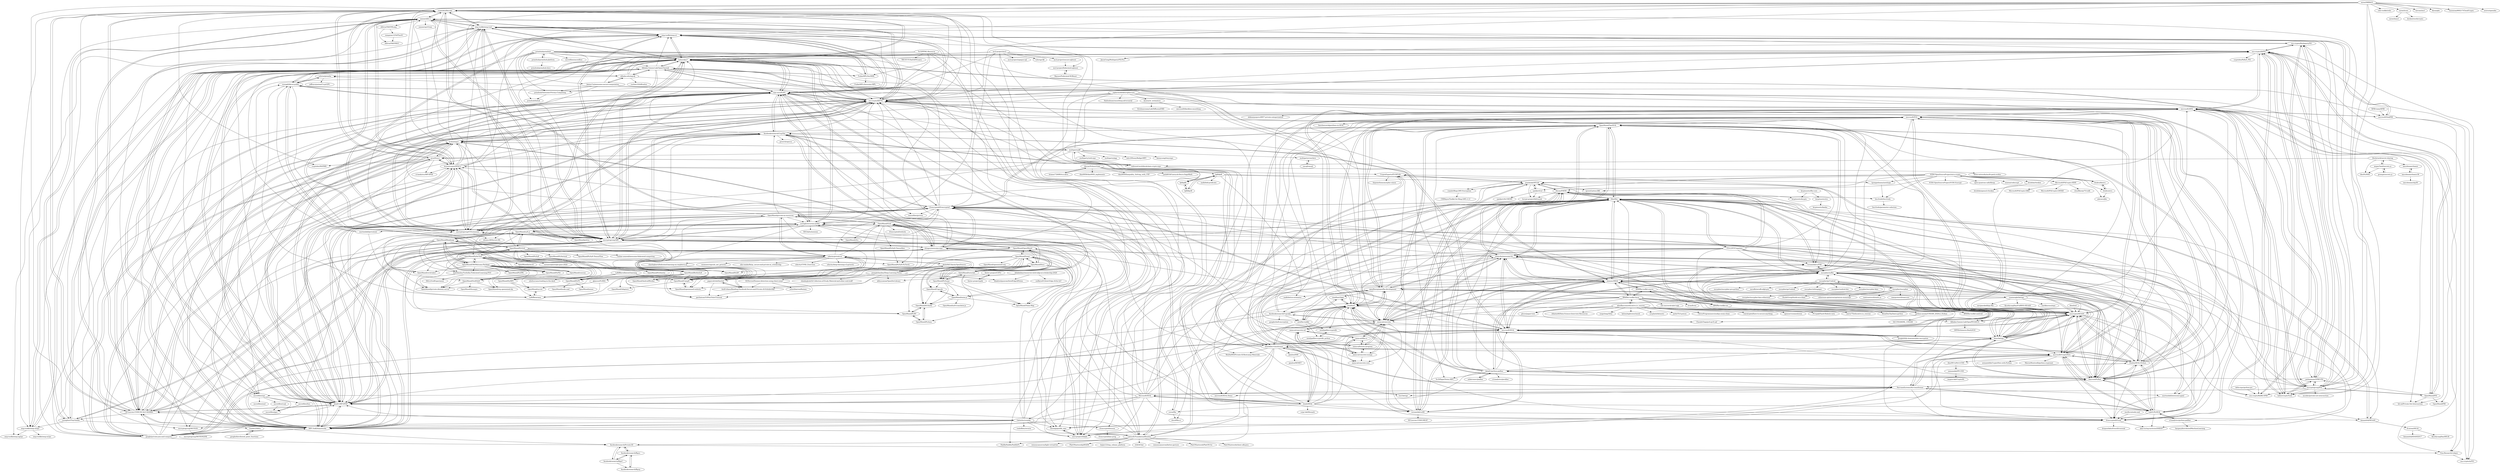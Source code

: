 digraph G {
"cryptobiu/libscapi" -> "samee/obliv-c"
"cryptobiu/libscapi" -> "emp-toolkit/emp-tool"
"cryptobiu/libscapi" -> "bristolcrypto/SPDZ-2"
"cryptobiu/libscapi" -> "aicis/fresco"
"cryptobiu/libscapi" -> "cryptobiu/MATRIX"
"cryptobiu/libscapi" -> "ladnir/aby3"
"cryptobiu/libscapi" -> "encryptogroup/MOTION"
"cryptobiu/libscapi" -> "emp-toolkit/emp-sh2pc"
"cryptobiu/libscapi" -> "osu-crypto/libOTe"
"cryptobiu/libscapi" -> "encryptogroup/OTExtension"
"cryptobiu/libscapi" -> "encryptogroup/ABY"
"cryptobiu/libscapi" -> "MPC-SoK/frameworks"
"cryptobiu/libscapi" -> "KULeuven-COSIC/SCALE-MAMBA"
"cryptobiu/libscapi" -> "ladnir/cryptoTools"
"cryptobiu/libscapi" -> "mpc-msri/EzPC"
"facebookresearch/CrypTen" -> "tf-encrypted/tf-encrypted"
"facebookresearch/CrypTen" -> "mpc-msri/EzPC"
"facebookresearch/CrypTen" -> "data61/MP-SPDZ"
"facebookresearch/CrypTen" -> "MPC-SoK/frameworks"
"facebookresearch/CrypTen" -> "encryptogroup/ABY"
"facebookresearch/CrypTen" -> "rdragos/awesome-mpc"
"facebookresearch/CrypTen" -> "pytorch/opacus" ["e"=1]
"facebookresearch/CrypTen" -> "OpenMined/TenSEAL"
"facebookresearch/CrypTen" -> "google/private-join-and-compute"
"facebookresearch/CrypTen" -> "osu-crypto/libOTe"
"facebookresearch/CrypTen" -> "ladnir/aby3"
"facebookresearch/CrypTen" -> "microsoft/SEAL"
"facebookresearch/CrypTen" -> "LatticeX-Foundation/Rosetta"
"facebookresearch/CrypTen" -> "lschoe/mpyc"
"facebookresearch/CrypTen" -> "tensorflow/privacy" ["e"=1]
"shashigharti/federated-learning-on-raspberry-pi" -> "parthatom/GANonTshirtTutorial"
"LatticeX-Foundation/Rosetta" -> "PlatONnetwork/PlatON-Go" ["e"=1]
"LatticeX-Foundation/Rosetta" -> "PlatONnetwork/client-sdk-java" ["e"=1]
"LatticeX-Foundation/Rosetta" -> "MPC-SoK/frameworks"
"LatticeX-Foundation/Rosetta" -> "wensiyuanseven/light-virtual-list" ["e"=1]
"LatticeX-Foundation/Rosetta" -> "PlatONnetwork/pWASM" ["e"=1]
"LatticeX-Foundation/Rosetta" -> "ladnir/aby3"
"LatticeX-Foundation/Rosetta" -> "tf-encrypted/tf-encrypted"
"LatticeX-Foundation/Rosetta" -> "snwagh/securenn-public"
"LatticeX-Foundation/Rosetta" -> "lizijie123/mp_release_platform" ["e"=1]
"LatticeX-Foundation/Rosetta" -> "mpc-msri/EzPC"
"LatticeX-Foundation/Rosetta" -> "data61/MP-SPDZ"
"LatticeX-Foundation/Rosetta" -> "PaddlePaddle/PaddleFL" ["e"=1]
"LatticeX-Foundation/Rosetta" -> "facebookresearch/CrypTen"
"LatticeX-Foundation/Rosetta" -> "cfs6/AChat" ["e"=1]
"LatticeX-Foundation/Rosetta" -> "wensiyuanseven/better-gesture" ["e"=1]
"microsoft/SEAL" -> "homenc/HElib"
"microsoft/SEAL" -> "tfhe/tfhe"
"microsoft/SEAL" -> "OpenMined/TenSEAL"
"microsoft/SEAL" -> "snucrypto/HEAAN"
"microsoft/SEAL" -> "Huelse/SEAL-Python"
"microsoft/SEAL" -> "tf-encrypted/tf-encrypted"
"microsoft/SEAL" -> "jonaschn/awesome-he"
"microsoft/SEAL" -> "facebookresearch/CrypTen"
"microsoft/SEAL" -> "google/fully-homomorphic-encryption" ["e"=1]
"microsoft/SEAL" -> "data61/MP-SPDZ"
"microsoft/SEAL" -> "microsoft/CryptoNets"
"microsoft/SEAL" -> "ibarrond/Pyfhel"
"microsoft/SEAL" -> "rdragos/awesome-mpc"
"microsoft/SEAL" -> "google/private-join-and-compute"
"microsoft/SEAL" -> "ldsec/lattigo"
"OpenMined/OpenMined" -> "OpenMined/Sonar"
"OpenMined/OpenMined" -> "OpenMined/Docs"
"OpenMined/OpenMined" -> "OpenMined/tutorials"
"OpenMined/OpenMined" -> "OpenMined/PySonar"
"OpenMined/OpenMined" -> "OpenMined/Grid"
"OpenMined/OpenMined" -> "OpenMined/CampX"
"OpenMined/OpenMined" -> "OpenMined/openmined-website"
"OpenMined/OpenMined" -> "OpenMined/PyBV"
"rdragos/awesome-mpc" -> "MPC-SoK/frameworks"
"rdragos/awesome-mpc" -> "data61/MP-SPDZ"
"rdragos/awesome-mpc" -> "osu-crypto/libOTe"
"rdragos/awesome-mpc" -> "encryptogroup/ABY"
"rdragos/awesome-mpc" -> "tf-encrypted/tf-encrypted"
"rdragos/awesome-mpc" -> "mpc-msri/EzPC"
"rdragos/awesome-mpc" -> "jonaschn/awesome-he"
"rdragos/awesome-mpc" -> "facebookresearch/CrypTen"
"rdragos/awesome-mpc" -> "lschoe/mpyc"
"rdragos/awesome-mpc" -> "KULeuven-COSIC/SCALE-MAMBA"
"rdragos/awesome-mpc" -> "ladnir/aby3"
"rdragos/awesome-mpc" -> "cryptobiu/libscapi"
"rdragos/awesome-mpc" -> "tfhe/tfhe"
"rdragos/awesome-mpc" -> "google/private-join-and-compute"
"rdragos/awesome-mpc" -> "LatticeX-Foundation/Rosetta"
"shaih/HElib" -> "tfhe/tfhe"
"shaih/HElib" -> "lducas/FHEW"
"shaih/HElib" -> "Microsoft/SEAL"
"shaih/HElib" -> "microsoft/SEAL"
"shaih/HElib" -> "scipr-lab/libsnark" ["e"=1]
"shaih/HElib" -> "homenc/HElib"
"shaih/HElib" -> "rdragos/awesome-mpc"
"shaih/HElib" -> "coron/fhe"
"shaih/HElib" -> "vernamlab/cuHE"
"shaih/HElib" -> "bristolcrypto/SPDZ-2"
"shaih/HElib" -> "Lab41/PySEAL"
"shaih/HElib" -> "nucypher/nufhe"
"shaih/HElib" -> "quarkslab/NFLlib"
"shaih/HElib" -> "jonaschn/awesome-he"
"shaih/HElib" -> "encryptogroup/ABY"
"tbuktu/libntru" -> "NTRUOpenSourceProject/ntru-crypto"
"tbuktu/libntru" -> "tbuktu/ntru"
"OpenMined/SyferText" -> "OpenMined/SwiftSyft"
"OpenMined/SyferText" -> "OpenMined/covid-alert"
"OpenMined/SyferText" -> "matthiaslau/Turbofan-Federated-Learning-POC"
"OpenMined/SyferText" -> "OpenMined/KotlinSyft"
"OpenMined/SyferText" -> "OpenMined/private-identity-server"
"OpenMined/SyferText" -> "OpenMined/Roadmap"
"OpenMined/SyferText" -> "OpenMined/syft.js"
"OpenMined/SyferText" -> "OpenMined/PyPSI"
"OpenMined/SyferText" -> "OpenMined/PyGrid"
"OpenMined/SyferText" -> "OpenMined/OM-Welcome-Package"
"OpenMined/SyferText" -> "OpenMined/org.openmined.dp"
"OpenMined/SyferText" -> "OpenMined/PyFE"
"OpenMined/SyferText" -> "OpenMined/PySyft-PyTorch"
"OpenMined/SyferText" -> "OpenMined/aries-fl"
"OpenMined/SyferText" -> "vermasrijan/srijan-gsoc-2020"
"multiparty/jiff" -> "multiparty/web-mpc"
"multiparty/jiff" -> "multiparty/conclave"
"multiparty/jiff" -> "lschoe/mpyc"
"multiparty/jiff" -> "MPC-SoK/frameworks"
"multiparty/jiff" -> "cryptobiu/libscapi"
"multiparty/jiff" -> "multiparty/jigg"
"multiparty/jiff" -> "unbound-tech/blockchain-crypto-mpc"
"multiparty/jiff" -> "initc3/HoneyBadgerMPC"
"multiparty/jiff" -> "aicis/fresco"
"multiparty/jiff" -> "kennysong/tinysmpc"
"IBM/fhe-toolkit-linux" -> "IBM/fhe-toolkit-macos"
"IBM/fhe-toolkit-linux" -> "homenc/HElib"
"IBM/fhe-toolkit-linux" -> "google/fully-homomorphic-encryption" ["e"=1]
"IBM/fhe-toolkit-linux" -> "tfhe/tfhe"
"IBM/fhe-toolkit-linux" -> "microsoft/SEAL"
"IBM/fhe-toolkit-linux" -> "aboelkassem/educative.io_courses"
"IBM/fhe-toolkit-linux" -> "IBM/fhe-toolkit-ios"
"IBM/fhe-toolkit-linux" -> "jonaschn/awesome-he"
"IBM/fhe-toolkit-linux" -> "zama-ai/concrete"
"IBM/fhe-toolkit-linux" -> "glouw/paperview" ["e"=1]
"IBM/fhe-toolkit-linux" -> "cds-snc/covid-alert-app" ["e"=1]
"IBM/fhe-toolkit-linux" -> "python-unsam/UNSAM_2020c2_Python"
"IBM/fhe-toolkit-linux" -> "hvmi/hvmi" ["e"=1]
"IBM/fhe-toolkit-linux" -> "data61/MP-SPDZ"
"IBM/fhe-toolkit-linux" -> "IBM/fhe-toolkit-android"
"mortendahl/privateml" -> "snwagh/securenn-public"
"mortendahl/privateml" -> "LaRiffle/ariann"
"mortendahl/privateml" -> "ladnir/aby3"
"mortendahl/privateml" -> "snwagh/falcon-public"
"OpenMined/OM-Welcome-Package" -> "OpenMined/Roadmap"
"OpenMined/OM-Welcome-Package" -> "OpenMined/courses"
"OpenMined/OM-Welcome-Package" -> "OpenMined/PyGrid"
"OpenMined/OM-Welcome-Package" -> "OpenMined/private-identity-server"
"OpenMined/OM-Welcome-Package" -> "OpenMined/SyferText"
"OpenMined/OM-Welcome-Package" -> "OpenMined/KotlinSyft"
"OpenMined/OM-Welcome-Package" -> "OpenMined/PyFE"
"OpenMined/OM-Welcome-Package" -> "OpenMined/SwiftSyft"
"OpenMined/OM-Welcome-Package" -> "OpenMined/covid-alert"
"OpenMined/OM-Welcome-Package" -> "OpenMined/PyZPK"
"OpenMined/OM-Welcome-Package" -> "OpenMined/CampX"
"OpenMined/OM-Welcome-Package" -> "OpenMined/PyDentity"
"OpenMined/OM-Welcome-Package" -> "matthiaslau/Turbofan-Federated-Learning-POC"
"OpenMined/OM-Welcome-Package" -> "OpenMined/PyDP" ["e"=1]
"OpenMined/OM-Welcome-Package" -> "OpenMined/PyPSI"
"OpenMined/TenSEAL" -> "ibarrond/Pyfhel"
"OpenMined/TenSEAL" -> "microsoft/SEAL"
"OpenMined/TenSEAL" -> "zama-ai/concrete"
"OpenMined/TenSEAL" -> "microsoft/EVA"
"OpenMined/TenSEAL" -> "facebookresearch/CrypTen"
"OpenMined/TenSEAL" -> "tf-encrypted/tf-encrypted"
"OpenMined/TenSEAL" -> "Huelse/SEAL-Python"
"OpenMined/TenSEAL" -> "jonaschn/awesome-he"
"OpenMined/TenSEAL" -> "tfhe/tfhe"
"OpenMined/TenSEAL" -> "microsoft/CryptoNets"
"OpenMined/TenSEAL" -> "IntelAI/he-transformer"
"OpenMined/TenSEAL" -> "openfheorg/openfhe-development"
"OpenMined/TenSEAL" -> "homenc/HElib"
"OpenMined/TenSEAL" -> "ldsec/lattigo"
"OpenMined/TenSEAL" -> "data61/MP-SPDZ"
"papersdclub/theclub" -> "AceEviliano/Reading-Facebook-Secure-and-Private-AI-Scholarship"
"papersdclub/theclub" -> "parthatom/GANonTshirtTutorial"
"udacity/private-ai" -> "papersdclub/theclub"
"udacity/private-ai" -> "OpenMined/private-ai-resources"
"udacity/private-ai" -> "aksht94/UdacityOpenSource"
"udacity/private-ai" -> "OpenMined/PyDP" ["e"=1]
"udacity/private-ai" -> "OpenMined/Grid"
"udacity/private-ai" -> "OpenMined/Roadmap"
"udacity/private-ai" -> "tf-encrypted/tf-encrypted"
"udacity/private-ai" -> "AceEviliano/Reading-Facebook-Secure-and-Private-AI-Scholarship"
"udacity/private-ai" -> "pranjalchaubey/Deep-Learning-Notes"
"udacity/private-ai" -> "parthatom/GANonTshirtTutorial"
"udacity/private-ai" -> "udacity/CVND_Exercises" ["e"=1]
"udacity/private-ai" -> "udacity/deep-learning-v2-pytorch" ["e"=1]
"udacity/private-ai" -> "shashigharti/federated-learning-on-raspberry-pi"
"udacity/private-ai" -> "cezannec/capsule_net_pytorch" ["e"=1]
"udacity/private-ai" -> "elie-wanko/fatqs_secure-and-private-ai_scholarship"
"ldsec/lattigo" -> "intel/hexl"
"ldsec/lattigo" -> "homenc/HElib"
"ldsec/lattigo" -> "microsoft/EVA"
"ldsec/lattigo" -> "snucrypto/HEAAN"
"ldsec/lattigo" -> "tfhe/tfhe"
"ldsec/lattigo" -> "nucypher/nufhe"
"ldsec/lattigo" -> "ibarrond/Pyfhel"
"ldsec/lattigo" -> "IntelAI/he-transformer"
"ldsec/lattigo" -> "tf-encrypted/tf-encrypted"
"ldsec/lattigo" -> "osu-crypto/libOTe"
"ldsec/lattigo" -> "OpenMined/TenSEAL"
"ldsec/lattigo" -> "tf-encrypted/tf-seal"
"ldsec/lattigo" -> "microsoft/CryptoNets"
"ldsec/lattigo" -> "data61/MP-SPDZ"
"ldsec/lattigo" -> "microsoft/SEAL"
"iancoleman/shamir" -> "iancoleman/shamir39"
"Ariana1729/RSA-is-alive" -> "lducas/SchnorrGate"
"CEA-LIST/Cingulata" -> "tfhe/tfhe"
"CEA-LIST/Cingulata" -> "intel/hexl"
"CEA-LIST/Cingulata" -> "lducas/FHEW"
"CEA-LIST/Cingulata" -> "nucypher/nufhe"
"CEA-LIST/Cingulata" -> "vernamlab/cuFHE"
"CEA-LIST/Cingulata" -> "quarkslab/NFLlib"
"CEA-LIST/Cingulata" -> "intel/he-toolkit"
"CEA-LIST/Cingulata" -> "snucrypto/HEAAN"
"CEA-LIST/Cingulata" -> "jonaschn/awesome-he"
"CEA-LIST/Cingulata" -> "alan-turing-institute/SHEEP"
"CEA-LIST/Cingulata" -> "ldsec/lattigo"
"CEA-LIST/Cingulata" -> "NervanaSystems/he-transformer"
"CEA-LIST/Cingulata" -> "CryptoExperts/FV-NFLlib"
"CEA-LIST/Cingulata" -> "facebookresearch/Cupcake"
"CEA-LIST/Cingulata" -> "tf-encrypted/tf-seal"
"Lab41/PySEAL" -> "Huelse/SEAL-Python"
"Lab41/PySEAL" -> "ibarrond/Pyfhel"
"Lab41/PySEAL" -> "NervanaSystems/he-transformer"
"Lab41/PySEAL" -> "microsoft/CryptoNets"
"Lab41/PySEAL" -> "snucrypto/HEAAN"
"Lab41/PySEAL" -> "tf-encrypted/tf-seal"
"Lab41/PySEAL" -> "microsoft/EVA"
"Lab41/PySEAL" -> "n1analytics/python-paillier"
"Lab41/PySEAL" -> "tfhe/tfhe"
"Lab41/PySEAL" -> "nucypher/nufhe"
"Lab41/PySEAL" -> "alan-turing-institute/SHEEP"
"Microsoft/SEAL" -> "NervanaSystems/he-transformer"
"Microsoft/SEAL" -> "tfhe/tfhe"
"Microsoft/SEAL" -> "shaih/HElib"
"Microsoft/SEAL" -> "google/private-join-and-compute"
"Microsoft/SEAL" -> "bristolcrypto/SPDZ-2"
"Microsoft/SEAL" -> "encryptogroup/ABY"
"Microsoft/SEAL" -> "MPC-SoK/frameworks"
"Microsoft/SEAL" -> "osu-crypto/libOTe"
"Microsoft/SEAL" -> "snucrypto/HEAAN"
"Microsoft/SEAL" -> "data61/MP-SPDZ"
"Microsoft/SEAL" -> "mc2-project/delphi"
"Microsoft/SEAL" -> "nucypher/nufhe"
"Microsoft/SEAL" -> "vernamlab/cuHE"
"Microsoft/SEAL" -> "tf-encrypted/tf-seal"
"Microsoft/SEAL" -> "tf-encrypted/tf-encrypted"
"NervanaSystems/he-transformer" -> "IntelAI/he-transformer"
"NervanaSystems/he-transformer" -> "tf-encrypted/tf-seal"
"NervanaSystems/he-transformer" -> "Lab41/PySEAL"
"NervanaSystems/he-transformer" -> "snucrypto/HEAAN"
"NervanaSystems/he-transformer" -> "microsoft/SEAL-Demo"
"NervanaSystems/he-transformer" -> "microsoft/CryptoNets"
"NervanaSystems/he-transformer" -> "Microsoft/SEAL"
"NervanaSystems/he-transformer" -> "ibarrond/Pyfhel"
"NervanaSystems/he-transformer" -> "mortendahl/awesome-ppml"
"NervanaSystems/he-transformer" -> "lca1/lattigo"
"fentec-project/CiFEr" -> "fentec-project/gofe"
"fentec-project/CiFEr" -> "OpenMined/PyFE"
"jonaschn/awesome-he" -> "tfhe/tfhe"
"jonaschn/awesome-he" -> "zama-ai/concrete"
"jonaschn/awesome-he" -> "ibarrond/Pyfhel"
"jonaschn/awesome-he" -> "rdragos/awesome-mpc"
"jonaschn/awesome-he" -> "homenc/HElib"
"jonaschn/awesome-he" -> "microsoft/SEAL"
"jonaschn/awesome-he" -> "OpenMined/TenSEAL"
"jonaschn/awesome-he" -> "tf-encrypted/tf-encrypted"
"jonaschn/awesome-he" -> "nucypher/nufhe"
"jonaschn/awesome-he" -> "snucrypto/HEAAN"
"jonaschn/awesome-he" -> "openfheorg/openfhe-development"
"jonaschn/awesome-he" -> "intel/hexl"
"jonaschn/awesome-he" -> "ldsec/lattigo"
"jonaschn/awesome-he" -> "mortendahl/awesome-ppml"
"jonaschn/awesome-he" -> "vernamlab/cuFHE"
"lducas/FHEW" -> "tfhe/tfhe"
"lducas/FHEW" -> "quarkslab/NFLlib"
"lducas/FHEW" -> "hcrypt-project/libScarab"
"lducas/FHEW" -> "coron/fhe"
"lducas/FHEW" -> "shaih/HElib"
"lducas/FHEW" -> "vernamlab/cuHE"
"lducas/FHEW" -> "dwu4/fhe-si"
"lducas/FHEW" -> "snucrypto/HEAAN"
"lducas/FHEW" -> "kryptnostic/krypto"
"lducas/FHEW" -> "kimandrik/HEAAN"
"lducas/FHEW" -> "vernamlab/cuFHE"
"nucypher/nufhe" -> "vernamlab/cuFHE"
"nucypher/nufhe" -> "tfhe/tfhe"
"nucypher/nufhe" -> "ibarrond/Pyfhel"
"nucypher/nufhe" -> "snucrypto/HEAAN"
"nucypher/nufhe" -> "ldsec/lattigo"
"nucypher/nufhe" -> "jonaschn/awesome-he"
"nucypher/nufhe" -> "Huelse/SEAL-Python"
"nucypher/nufhe" -> "data61/python-paillier"
"nucypher/nufhe" -> "zama-ai/concrete"
"nucypher/nufhe" -> "nucypher/pyUmbral"
"nucypher/nufhe" -> "homenc/HElib"
"nucypher/nufhe" -> "OpenMined/TenSEAL"
"nucypher/nufhe" -> "Lab41/PySEAL"
"nucypher/nufhe" -> "microsoft/CryptoNets"
"nucypher/nufhe" -> "n1analytics/python-paillier"
"tf-encrypted/tf-seal" -> "dropoutlabs/tf-world-tutorial"
"tf-encrypted/tf-seal" -> "microsoft/EVA"
"tf-encrypted/tf-seal" -> "alan-turing-institute/SHEEP"
"tfhe/tfhe" -> "homenc/HElib"
"tfhe/tfhe" -> "microsoft/SEAL"
"tfhe/tfhe" -> "lducas/FHEW"
"tfhe/tfhe" -> "snucrypto/HEAAN"
"tfhe/tfhe" -> "jonaschn/awesome-he"
"tfhe/tfhe" -> "nucypher/nufhe"
"tfhe/tfhe" -> "vernamlab/cuFHE"
"tfhe/tfhe" -> "shaih/HElib"
"tfhe/tfhe" -> "zama-ai/concrete"
"tfhe/tfhe" -> "ibarrond/Pyfhel"
"tfhe/tfhe" -> "ldsec/lattigo"
"tfhe/tfhe" -> "CEA-LIST/Cingulata"
"tfhe/tfhe" -> "tf-encrypted/tf-encrypted"
"tfhe/tfhe" -> "vernamlab/cuHE"
"tfhe/tfhe" -> "OpenMined/TenSEAL"
"Microsoft/PQCrypto-SIDH" -> "Microsoft/PQCrypto-SIKE"
"Microsoft/PQCrypto-SIDH" -> "Microsoft/PQCrypto-LWEKE"
"Microsoft/PQCrypto-SIDH" -> "cloudflare/p751sidh"
"lducas/SchnorrGate" -> "Ariana1729/RSA-is-alive"
"lducas/SchnorrGate" -> "fplll/g6k"
"lducas/SchnorrGate" -> "rkm0959/rkm0959_implements" ["e"=1]
"lducas/SchnorrGate" -> "rkm0959/Inequality_Solving_with_CVP" ["e"=1]
"lducas/SchnorrGate" -> "fplll/fplll"
"lducas/SchnorrGate" -> "jack4818/Castryck-Decru-SageMath" ["e"=1]
"google/private-join-and-compute" -> "MPC-SoK/frameworks"
"google/private-join-and-compute" -> "osu-crypto/libOTe"
"google/private-join-and-compute" -> "facebookresearch/CrypTen"
"google/private-join-and-compute" -> "lschoe/mpyc"
"google/private-join-and-compute" -> "data61/MP-SPDZ"
"google/private-join-and-compute" -> "facebookresearch/Private-ID"
"google/private-join-and-compute" -> "tf-encrypted/tf-encrypted"
"google/private-join-and-compute" -> "encryptogroup/ABY"
"google/private-join-and-compute" -> "KULeuven-COSIC/SCALE-MAMBA"
"google/private-join-and-compute" -> "rdragos/awesome-mpc"
"google/private-join-and-compute" -> "bristolcrypto/SPDZ-2"
"google/private-join-and-compute" -> "microsoft/SEAL"
"google/private-join-and-compute" -> "osu-crypto/libPSI"
"google/private-join-and-compute" -> "mpc-msri/EzPC"
"google/private-join-and-compute" -> "emp-toolkit/emp-tool"
"OpenMined/PyGrid" -> "OpenMined/Roadmap"
"OpenMined/PyGrid" -> "OpenMined/syft.js"
"OpenMined/PyGrid" -> "OpenMined/OM-Welcome-Package"
"OpenMined/PyGrid" -> "OpenMined/SyferText"
"OpenMined/PyGrid" -> "OpenMined/PyDP" ["e"=1]
"OpenMined/PyGrid" -> "OpenMined/SyMPC"
"OpenMined/PyGrid" -> "OpenMined/private-ai-resources"
"OpenMined/PyGrid" -> "OpenMined/PySyft" ["e"=1]
"OpenMined/PyGrid" -> "OpenMined/KotlinSyft"
"OpenMined/PyGrid" -> "OpenMined/PyVertical" ["e"=1]
"OpenMined/PyGrid" -> "facebookresearch/CrypTen"
"OpenMined/PyGrid" -> "OpenMined/PySyft-TensorFlow"
"OpenMined/PyGrid" -> "gkaissis/PriMIA"
"OpenMined/PyGrid" -> "tushar-semwal/awesome-federated-computing" ["e"=1]
"OpenMined/PyGrid" -> "udacity/private-ai"
"blockstack/secret-sharing" -> "amper5and/secrets.js"
"blockstack/secret-sharing" -> "hbs/PySSSS"
"blockstack/secret-sharing" -> "iancoleman/shamir"
"blockstack/secret-sharing" -> "unbound-tech/blockchain-crypto-mpc"
"iancoleman/shamir39" -> "iancoleman/shamir"
"iancoleman/shamir39" -> "iancoleman/slip39"
"grempe/secrets.js" -> "amper5and/secrets.js"
"esonghori/TinyGarble" -> "samee/obliv-c"
"esonghori/TinyGarble" -> "ladnir/aby3"
"esonghori/TinyGarble" -> "encryptogroup/ABY"
"esonghori/TinyGarble" -> "emp-toolkit/emp-sh2pc"
"esonghori/TinyGarble" -> "frankw2/libfss"
"nucypher/nucypher" -> "nucypher/pyUmbral"
"nucypher/nucypher" -> "nucypher/nufhe"
"nucypher/nucypher" -> "ethereum-optimism/optimism-monorepo" ["e"=1]
"nucypher/nucypher" -> "maticnetwork/matic.js" ["e"=1]
"nucypher/nucypher" -> "nearprotocol/nearcore" ["e"=1]
"nucypher/nucypher" -> "HuobiGroup/huobi-eco-chain" ["e"=1]
"tpoeppelmann/newhope" -> "lwe-frodo/lwe-frodo"
"GaloisInc/swanky" -> "KULeuven-COSIC/SCALE-MAMBA"
"GaloisInc/swanky" -> "osu-crypto/libOTe"
"GaloisInc/swanky" -> "mc2-project/delphi"
"GaloisInc/swanky" -> "cryptobiu/libscapi"
"GaloisInc/swanky" -> "MPC-SoK/frameworks"
"GaloisInc/swanky" -> "encryptogroup/MOTION"
"GaloisInc/swanky" -> "trailofbits/reverie"
"GaloisInc/swanky" -> "tf-encrypted/moose"
"GaloisInc/swanky" -> "chiraag/gazelle_mpc"
"GaloisInc/swanky" -> "data61/MP-SPDZ"
"GaloisInc/swanky" -> "encryptogroup/ABY"
"zama-ai/bounty-program" -> "zama-ai/concrete-numpy"
"zama-ai/bounty-program" -> "zama-ai/tfhe-rs"
"zama-ai/bounty-program" -> "zama-ai/concrete-ml"
"zama-ai/bounty-program" -> "zama-ai/concrete"
"zama-ai/concrete-numpy" -> "zama-ai/bounty-program"
"zama-ai/concrete-numpy" -> "zama-ai/concrete-ml"
"zama-ai/concrete-numpy" -> "zama-ai/tfhe-rs"
"zama-ai/concrete-numpy" -> "zama-ai/concrete"
"zama-ai/concrete-numpy" -> "zama-ai/concrete-core"
"homenc/HElib" -> "microsoft/SEAL"
"homenc/HElib" -> "tfhe/tfhe"
"homenc/HElib" -> "snucrypto/HEAAN"
"homenc/HElib" -> "ldsec/lattigo"
"homenc/HElib" -> "jonaschn/awesome-he"
"homenc/HElib" -> "openfheorg/openfhe-development"
"homenc/HElib" -> "Huelse/SEAL-Python"
"homenc/HElib" -> "IBM/fhe-toolkit-linux"
"homenc/HElib" -> "IBM/fhe-toolkit-macos"
"homenc/HElib" -> "zama-ai/concrete"
"homenc/HElib" -> "OpenMined/TenSEAL"
"homenc/HElib" -> "ibarrond/Pyfhel"
"homenc/HElib" -> "tf-encrypted/tf-encrypted"
"homenc/HElib" -> "encryptogroup/ABY"
"homenc/HElib" -> "vernamlab/cuFHE"
"primihub/primihub" -> "primihub/primihub-platform"
"primihub/primihub" -> "primihub/hehub"
"primihub/primihub" -> "primihub/Awesome-Privacy-Computing"
"primihub/primihub" -> "secretflow/secretflow" ["e"=1]
"primihub/primihub" -> "Alibaba-Gemini-Lab/OpenCheetah"
"primihub/primihub" -> "alibaba-edu/mpc4j"
"primihub/primihub" -> "osu-crypto/libOTe"
"primihub/primihub" -> "Jamie-Cui/awesome-secure-computation"
"primihub/primihub" -> "LatticeX-Foundation/Rosetta"
"primihub/primihub" -> "FudanMPL/SecMML"
"primihub/primihub" -> "ladnir/aby3"
"primihub/primihub" -> "data61/MP-SPDZ"
"primihub/primihub" -> "encryptogroup/ABY"
"primihub/primihub" -> "mpc-msri/EzPC"
"primihub/primihub" -> "PaddlePaddle/PaddleFL" ["e"=1]
"miracl/MIRACL" -> "relic-toolkit/relic" ["e"=1]
"miracl/MIRACL" -> "miracl/core"
"miracl/MIRACL" -> "osu-crypto/libOTe"
"miracl/MIRACL" -> "herumi/mcl" ["e"=1]
"miracl/MIRACL" -> "blynn/pbc" ["e"=1]
"miracl/MIRACL" -> "encryptogroup/ABY"
"miracl/MIRACL" -> "encryptogroup/PSI"
"miracl/MIRACL" -> "cryptobiu/libscapi"
"miracl/MIRACL" -> "liuweiran900217/CloudCrypto" ["e"=1]
"miracl/MIRACL" -> "encryptogroup/OTExtension"
"miracl/MIRACL" -> "zeutro/openabe" ["e"=1]
"miracl/MIRACL" -> "esonghori/TinyGarble"
"miracl/MIRACL" -> "ladnir/cryptoTools"
"miracl/MIRACL" -> "emp-toolkit/emp-ot"
"miracl/MIRACL" -> "bristolcrypto/SPDZ-2"
"ciphermodelabs/ciphercore" -> "ilyaraz/ot_estimators"
"ciphermodelabs/ciphercore" -> "tf-encrypted/moose"
"ciphermodelabs/ciphercore" -> "GaloisInc/swanky"
"ciphermodelabs/ciphercore" -> "microsoft/APSI"
"ciphermodelabs/ciphercore" -> "zama-ai/concrete"
"ciphermodelabs/ciphercore" -> "intel/hexl"
"ciphermodelabs/ciphercore" -> "lschoe/mpyc"
"ciphermodelabs/ciphercore" -> "Hadisalman/smoothing-adversarial" ["e"=1]
"ciphermodelabs/ciphercore" -> "osu-crypto/libOTe"
"ciphermodelabs/ciphercore" -> "bit-ml/Private-Set-Intersection"
"secretflow/spu" -> "secretflow/heu"
"secretflow/spu" -> "secretflow/yasl"
"secretflow/spu" -> "secretflow/scql"
"secretflow/spu" -> "secretflow/ppu"
"Jamie-Cui/awesome-secure-computation" -> "alibaba-edu/mpc4j"
"Jamie-Cui/awesome-secure-computation" -> "osu-crypto/libOTe"
"Jamie-Cui/awesome-secure-computation" -> "primihub/Awesome-Privacy-Computing"
"Jamie-Cui/awesome-secure-computation" -> "osu-crypto/libPSI"
"Jamie-Cui/awesome-secure-computation" -> "secretflow/spu"
"XPIR-team/XPIR" -> "microsoft/SealPIR"
"IBM/fhe-toolkit-macos" -> "IBM/fhe-toolkit-ios"
"IBM/fhe-toolkit-macos" -> "IBM/fhe-toolkit-linux"
"IBM/fhe-toolkit-macos" -> "homenc/HElib"
"IBM/fhe-toolkit-macos" -> "tf-encrypted/tf-seal"
"IBM/fhe-toolkit-macos" -> "IBM/fhe-toolkit-android"
"zama-ai/concrete-ml" -> "zama-ai/concrete-numpy"
"zama-ai/concrete-ml" -> "zama-ai/tfhe-rs"
"zama-ai/concrete-ml" -> "zama-ai/bounty-program"
"zama-ai/concrete-ml" -> "zama-ai/concrete"
"zama-ai/concrete-ml" -> "zama-ai/concrete-core"
"zama-ai/concrete-ml" -> "intel/hexl"
"zama-ai/concrete-ml" -> "microsoft/EVA"
"data61/MP-SPDZ" -> "mpc-msri/EzPC"
"data61/MP-SPDZ" -> "MPC-SoK/frameworks"
"data61/MP-SPDZ" -> "KULeuven-COSIC/SCALE-MAMBA"
"data61/MP-SPDZ" -> "osu-crypto/libOTe"
"data61/MP-SPDZ" -> "encryptogroup/ABY"
"data61/MP-SPDZ" -> "rdragos/awesome-mpc"
"data61/MP-SPDZ" -> "lschoe/mpyc"
"data61/MP-SPDZ" -> "ladnir/aby3"
"data61/MP-SPDZ" -> "Alibaba-Gemini-Lab/OpenCheetah"
"data61/MP-SPDZ" -> "tf-encrypted/tf-encrypted"
"data61/MP-SPDZ" -> "facebookresearch/CrypTen"
"data61/MP-SPDZ" -> "emp-toolkit/emp-ot"
"data61/MP-SPDZ" -> "bristolcrypto/SPDZ-2"
"data61/MP-SPDZ" -> "snwagh/securenn-public"
"data61/MP-SPDZ" -> "snwagh/falcon-public"
"openfheorg/openfhe-development" -> "snucrypto/HEAAN"
"openfheorg/openfhe-development" -> "Alibaba-Gemini-Lab/OpenPEGASUS"
"openfheorg/openfhe-development" -> "intel/hexl"
"openfheorg/openfhe-development" -> "tuneinsight/lattigo"
"openfheorg/openfhe-development" -> "zama-ai/concrete"
"openfheorg/openfhe-development" -> "malb/lattice-estimator"
"openfheorg/openfhe-development" -> "microsoft/EVA"
"openfheorg/openfhe-development" -> "homenc/HElib"
"openfheorg/openfhe-development" -> "intel/he-toolkit"
"openfheorg/openfhe-development" -> "ibarrond/Pyfhel"
"openfheorg/openfhe-development" -> "OpenMined/TenSEAL"
"openfheorg/openfhe-development" -> "tfhe/tfhe"
"openfheorg/openfhe-development" -> "microsoft/APSI"
"openfheorg/openfhe-development" -> "jonaschn/awesome-he"
"openfheorg/openfhe-development" -> "intel/hexl-fpga"
"tuneinsight/lattigo" -> "openfheorg/openfhe-development"
"tuneinsight/lattigo" -> "snucrypto/HEAAN"
"tuneinsight/lattigo" -> "zama-ai/concrete"
"tuneinsight/lattigo" -> "KyoohyungHan/FullRNS-HEAAN"
"tuneinsight/lattigo" -> "microsoft/APSI"
"tuneinsight/lattigo" -> "intel/hexl"
"tuneinsight/lattigo" -> "markkurossi/mpc"
"tuneinsight/lattigo" -> "microsoft/EVA"
"tuneinsight/lattigo" -> "sarojaerabelli/py-fhe"
"facebookresearch/Cupcake" -> "intel/hexl"
"facebookresearch/Cupcake" -> "facebookresearch/Private-ID"
"facebookresearch/Cupcake" -> "microsoft/EVA"
"facebookresearch/Cupcake" -> "zama-ai/concrete"
"facebookresearch/Cupcake" -> "microsoft/APSI"
"facebookresearch/Cupcake" -> "intel/he-toolkit"
"facebookresearch/Cupcake" -> "google/shell-encryption"
"facebookresearch/Cupcake" -> "openfheorg/openfhe-development"
"K-miran/HELR" -> "KyoohyungHan/HELR"
"K-miran/HELR" -> "kimandrik/IDASH2017"
"ibarrond/Pyfhel" -> "Huelse/SEAL-Python"
"ibarrond/Pyfhel" -> "OpenMined/TenSEAL"
"ibarrond/Pyfhel" -> "microsoft/CryptoNets"
"ibarrond/Pyfhel" -> "snucrypto/HEAAN"
"ibarrond/Pyfhel" -> "Lab41/PySEAL"
"ibarrond/Pyfhel" -> "jonaschn/awesome-he"
"ibarrond/Pyfhel" -> "intel/hexl"
"ibarrond/Pyfhel" -> "nucypher/nufhe"
"ibarrond/Pyfhel" -> "tfhe/tfhe"
"ibarrond/Pyfhel" -> "ldsec/lattigo"
"ibarrond/Pyfhel" -> "openfheorg/openfhe-development"
"ibarrond/Pyfhel" -> "NervanaSystems/he-transformer"
"ibarrond/Pyfhel" -> "homenc/HElib"
"ibarrond/Pyfhel" -> "snwagh/securenn-public"
"ibarrond/Pyfhel" -> "data61/python-paillier"
"frankw2/libfss" -> "google/distributed_point_functions"
"aboelkassem/educative.io_courses" -> "python-unsam/UNSAM_2020c2_Python"
"aboelkassem/educative.io_courses" -> "IBM/fhe-toolkit-linux"
"aboelkassem/educative.io_courses" -> "veeral-patel/how-to-secure-anything" ["e"=1]
"aboelkassem/educative.io_courses" -> "openservicemesh/osm" ["e"=1]
"aboelkassem/educative.io_courses" -> "PCrnjak/Faze4-Robotic-arm" ["e"=1]
"aboelkassem/educative.io_courses" -> "merry75/educative.io_courses" ["e"=1]
"aboelkassem/educative.io_courses" -> "KhoaDauTay/learn-python"
"aboelkassem/educative.io_courses" -> "ChendoChap/ps4-ipv6-uaf" ["e"=1]
"aboelkassem/educative.io_courses" -> "rbhatia46/Data-Science-Interview-Resources" ["e"=1]
"aboelkassem/educative.io_courses" -> "glouw/paperview" ["e"=1]
"aboelkassem/educative.io_courses" -> "magicleap/Atlas" ["e"=1]
"aboelkassem/educative.io_courses" -> "kelseyhightower/mesh"
"aboelkassem/educative.io_courses" -> "unsplash/datasets" ["e"=1]
"aboelkassem/educative.io_courses" -> "jmdx/TLS-poison" ["e"=1]
"aboelkassem/educative.io_courses" -> "CleverProgrammers/nodejs-zoom-clone" ["e"=1]
"OpenMined/Grid" -> "OpenMined/syft.js"
"OpenMined/Grid" -> "OpenMined/PySyft-Tensorflow"
"OpenMined/Grid" -> "OpenMined/OpenMined"
"OpenMined/Grid" -> "OpenMined/tutorials"
"OpenMined/Grid" -> "OpenMined/CampX"
"OpenMined/Grid" -> "OpenMined/rfcs"
"OpenMined/Grid" -> "OpenMined/AndroidWorker"
"OpenMined/Grid" -> "tf-encrypted/website" ["e"=1]
"OpenMined/Grid" -> "OpenMined/PySyft-PyTorch"
"OpenMined/Grid" -> "OpenMined/private-ai-resources"
"vernamlab/cuFHE" -> "vernamlab/cuHE"
"vernamlab/cuFHE" -> "nucypher/nufhe"
"vernamlab/cuFHE" -> "tfhe/tfhe"
"vernamlab/cuFHE" -> "snucrypto/HEAAN"
"vernamlab/cuFHE" -> "microsoft/CryptoNets"
"vernamlab/cuHE" -> "vernamlab/cuFHE"
"vernamlab/cuHE" -> "quarkslab/NFLlib"
"vernamlab/cuHE" -> "CryptoExperts/FV-NFLlib"
"vernamlab/cuHE" -> "KULeuven-COSIC/HEAT"
"vernamlab/cuHE" -> "intel/hexl"
"vernamlab/cuHE" -> "kimandrik/HEAAN"
"vernamlab/cuHE" -> "lducas/FHEW"
"vernamlab/cuHE" -> "tfhe/tfhe"
"secretflow/heu" -> "secretflow/ppu"
"Visa-Research/volepsi" -> "asu-crypto/mPSI"
"alibaba-edu/mpc4j" -> "yuchen1024/Kunlun"
"alibaba-edu/mpc4j" -> "Jamie-Cui/awesome-secure-computation"
"alibaba-edu/mpc4j" -> "ladnir/aby3"
"alibaba-edu/mpc4j" -> "Alibaba-Gemini-Lab/OpenCheetah"
"alibaba-edu/mpc4j" -> "secretflow/spu"
"alibaba-edu/mpc4j" -> "Visa-Research/volepsi"
"alibaba-edu/mpc4j" -> "osu-crypto/libPSI"
"delta-mpc/python-psi" -> "osu-crypto/BaRK-OPRF"
"emp-toolkit/emp-tool" -> "emp-toolkit/emp-ot"
"emp-toolkit/emp-tool" -> "emp-toolkit/emp-sh2pc"
"emp-toolkit/emp-tool" -> "encryptogroup/ABY"
"emp-toolkit/emp-tool" -> "ladnir/aby3"
"emp-toolkit/emp-tool" -> "samee/obliv-c"
"emp-toolkit/emp-tool" -> "cryptobiu/libscapi"
"emp-toolkit/emp-tool" -> "encryptogroup/OTExtension"
"emp-toolkit/emp-tool" -> "osu-crypto/libOTe"
"emp-toolkit/emp-tool" -> "emp-toolkit/emp-ag2pc"
"emp-toolkit/emp-tool" -> "MPC-SoK/frameworks"
"emp-toolkit/emp-tool" -> "ladnir/cryptoTools"
"emp-toolkit/emp-tool" -> "mc2-project/delphi"
"emp-toolkit/emp-tool" -> "mpc-msri/EzPC"
"emp-toolkit/emp-tool" -> "osu-crypto/libPSI"
"encryptogroup/ABY" -> "ladnir/aby3"
"encryptogroup/ABY" -> "encryptogroup/OTExtension"
"encryptogroup/ABY" -> "mpc-msri/EzPC"
"encryptogroup/ABY" -> "osu-crypto/libOTe"
"encryptogroup/ABY" -> "data61/MP-SPDZ"
"encryptogroup/ABY" -> "MPC-SoK/frameworks"
"encryptogroup/ABY" -> "emp-toolkit/emp-tool"
"encryptogroup/ABY" -> "snwagh/securenn-public"
"encryptogroup/ABY" -> "KULeuven-COSIC/SCALE-MAMBA"
"encryptogroup/ABY" -> "samee/obliv-c"
"encryptogroup/ABY" -> "esonghori/TinyGarble"
"encryptogroup/ABY" -> "bristolcrypto/SPDZ-2"
"encryptogroup/ABY" -> "rdragos/awesome-mpc"
"encryptogroup/ABY" -> "cryptobiu/libscapi"
"encryptogroup/ABY" -> "emp-toolkit/emp-ot"
"encryptogroup/PSI" -> "osu-crypto/libPSI"
"encryptogroup/PSI" -> "peihanmiao/OPRF-PSI"
"encryptogroup/PSI" -> "osu-crypto/libOTe"
"encryptogroup/PSI" -> "microsoft/APSI"
"encryptogroup/PSI" -> "osu-crypto/BaRK-OPRF"
"encryptogroup/PSI" -> "OpenMined/PSI"
"encryptogroup/PSI" -> "osu-crypto/MultipartyPSI"
"encryptogroup/PSI" -> "encryptogroup/OTExtension"
"encryptogroup/PSI" -> "encryptogroup/ABY"
"encryptogroup/PSI" -> "mcoder/private-set-intersection"
"encryptogroup/PSI" -> "emp-toolkit/emp-tool"
"encryptogroup/PSI" -> "ladnir/cryptoTools"
"encryptogroup/PSI" -> "snwagh/securenn-public"
"encryptogroup/PSI" -> "secretflow/spu"
"encryptogroup/PSI" -> "emp-toolkit/emp-ot"
"ladnir/cryptoTools" -> "peihanmiao/OPRF-PSI"
"ladnir/cryptoTools" -> "osu-crypto/libOTe"
"ladnir/cryptoTools" -> "osu-crypto/libPSI"
"ladnir/cryptoTools" -> "ladnir/aby3"
"lschoe/mpyc" -> "data61/MP-SPDZ"
"lschoe/mpyc" -> "osu-crypto/libOTe"
"lschoe/mpyc" -> "KULeuven-COSIC/SCALE-MAMBA"
"lschoe/mpyc" -> "MPC-SoK/frameworks"
"lschoe/mpyc" -> "aicis/fresco"
"lschoe/mpyc" -> "encryptogroup/ABY"
"lschoe/mpyc" -> "encryptogroup/OTExtension"
"lschoe/mpyc" -> "multiparty/jiff"
"lschoe/mpyc" -> "rdragos/awesome-mpc"
"lschoe/mpyc" -> "osu-crypto/libPSI"
"lschoe/mpyc" -> "emp-toolkit/emp-tool"
"lschoe/mpyc" -> "mpc-msri/EzPC"
"lschoe/mpyc" -> "samee/obliv-c"
"lschoe/mpyc" -> "google/private-join-and-compute"
"lschoe/mpyc" -> "cryptobiu/libscapi"
"osu-crypto/MultipartyPSI" -> "asu-crypto/mPSI"
"osu-crypto/MultipartyPSI" -> "osu-crypto/libPSI"
"osu-crypto/MultipartyPSI" -> "osu-crypto/BaRK-OPRF"
"osu-crypto/MultipartyPSI" -> "JasonCeng/MultipartyPSI-Pro"
"osu-crypto/MultipartyPSI" -> "peihanmiao/OPRF-PSI"
"osu-crypto/libPSI" -> "encryptogroup/PSI"
"osu-crypto/libPSI" -> "osu-crypto/libOTe"
"osu-crypto/libPSI" -> "osu-crypto/MultipartyPSI"
"osu-crypto/libPSI" -> "osu-crypto/BaRK-OPRF"
"osu-crypto/libPSI" -> "peihanmiao/OPRF-PSI"
"osu-crypto/libPSI" -> "microsoft/APSI"
"osu-crypto/libPSI" -> "ladnir/cryptoTools"
"osu-crypto/libPSI" -> "Visa-Research/volepsi"
"osu-crypto/libPSI" -> "asu-crypto/mPSI"
"osu-crypto/libPSI" -> "cryptobiu/PaXoS_PSI"
"osu-crypto/libPSI" -> "OpenMined/PSI"
"osu-crypto/libPSI" -> "ladnir/aby3"
"osu-crypto/libPSI" -> "JasonCeng/MultipartyPSI-Pro"
"peihanmiao/OPRF-PSI" -> "ladnir/cryptoTools"
"peihanmiao/OPRF-PSI" -> "encryptogroup/PSI"
"peihanmiao/OPRF-PSI" -> "osu-crypto/MultipartyPSI"
"peihanmiao/OPRF-PSI" -> "osu-crypto/libPSI"
"snwagh/securenn-public" -> "snwagh/falcon-public"
"snwagh/securenn-public" -> "ladnir/aby3"
"snwagh/securenn-public" -> "mpc-msri/EzPC"
"snwagh/securenn-public" -> "encryptogroup/ABY"
"snwagh/securenn-public" -> "encryptogroup/OTExtension"
"snwagh/securenn-public" -> "shreya-28/Secure-ML"
"snwagh/securenn-public" -> "LaRiffle/ariann"
"snwagh/securenn-public" -> "mortendahl/privateml"
"snwagh/securenn-public" -> "SSGAalto/minionn"
"snwagh/securenn-public" -> "chiraag/gazelle_mpc"
"snwagh/securenn-public" -> "osu-crypto/libOTe"
"python-unsam/UNSAM_2020c2_Python" -> "ChendoChap/ps4-ipv6-uaf" ["e"=1]
"python-unsam/UNSAM_2020c2_Python" -> "IAI-UNSAM/ML_UNSAM"
"OpenMined/Roadmap" -> "OpenMined/OM-Welcome-Package"
"OpenMined/Roadmap" -> "OpenMined/private-identity-server"
"OpenMined/Roadmap" -> "OpenMined/KotlinSyft"
"OpenMined/Roadmap" -> "OpenMined/syft.js"
"OpenMined/Roadmap" -> "OpenMined/PyGrid"
"OpenMined/Roadmap" -> "OpenMined/covid-alert"
"OpenMined/Roadmap" -> "OpenMined/PyPSI"
"OpenMined/Roadmap" -> "OpenMined/PyZPK"
"OpenMined/Roadmap" -> "matthiaslau/Turbofan-Federated-Learning-POC"
"microsoft/APSI" -> "osu-crypto/libPSI"
"microsoft/APSI" -> "microsoft/SealPIR"
"microsoft/APSI" -> "Visa-Research/volepsi"
"microsoft/APSI" -> "encryptogroup/PSI"
"microsoft/APSI" -> "osu-crypto/libOTe"
"microsoft/APSI" -> "aleksejspopovs/6857-private-categorization"
"microsoft/APSI" -> "peihanmiao/OPRF-PSI"
"microsoft/APSI" -> "intel/hexl"
"microsoft/APSI" -> "secretflow/spu"
"microsoft/APSI" -> "OpenMined/PSI"
"microsoft/APSI" -> "microsoft/EVA"
"microsoft/APSI" -> "Alibaba-Gemini-Lab/OpenCheetah"
"microsoft/APSI" -> "bit-ml/Private-Set-Intersection"
"microsoft/APSI" -> "osu-crypto/BaRK-OPRF"
"snucrypto/HEAAN" -> "homenc/HElib"
"snucrypto/HEAAN" -> "tfhe/tfhe"
"snucrypto/HEAAN" -> "Huelse/SEAL-Python"
"snucrypto/HEAAN" -> "openfheorg/openfhe-development"
"snucrypto/HEAAN" -> "Alibaba-Gemini-Lab/OpenPEGASUS"
"snucrypto/HEAAN" -> "microsoft/CryptoNets"
"snucrypto/HEAAN" -> "microsoft/EVA"
"snucrypto/HEAAN" -> "ibarrond/Pyfhel"
"snucrypto/HEAAN" -> "kimandrik/HEAAN"
"snucrypto/HEAAN" -> "vernamlab/cuFHE"
"snucrypto/HEAAN" -> "ldsec/lattigo"
"snucrypto/HEAAN" -> "microsoft/SEAL"
"snucrypto/HEAAN" -> "intel/hexl"
"snucrypto/HEAAN" -> "NervanaSystems/he-transformer"
"snucrypto/HEAAN" -> "tf-encrypted/tf-seal"
"Alibaba-Gemini-Lab/OpenPEGASUS" -> "DPPH/chimera-iDash2018"
"data61/python-paillier" -> "mikeivanov/paillier"
"data61/python-paillier" -> "Huelse/SEAL-Python"
"data61/python-paillier" -> "ibarrond/Pyfhel"
"data61/python-paillier" -> "nucypher/nufhe"
"data61/python-paillier" -> "data61/MP-SPDZ"
"data61/python-paillier" -> "OpenMined/TenSEAL"
"data61/python-paillier" -> "homenc/HElib"
"data61/python-paillier" -> "n1analytics/javallier"
"data61/python-paillier" -> "microsoft/SEAL"
"data61/python-paillier" -> "osu-crypto/libOTe"
"data61/python-paillier" -> "peihanmiao/OPRF-PSI"
"data61/python-paillier" -> "tfhe/tfhe"
"data61/python-paillier" -> "Ye-D/PaperNotes-MPC"
"data61/python-paillier" -> "ldsec/lattigo"
"data61/python-paillier" -> "tf-encrypted/tf-encrypted"
"fentec-project/gofe" -> "fentec-project/CiFEr"
"emp-toolkit/emp-ot" -> "emp-toolkit/emp-tool"
"emp-toolkit/emp-ot" -> "osu-crypto/libOTe"
"emp-toolkit/emp-ot" -> "emp-toolkit/emp-sh2pc"
"emp-toolkit/emp-ot" -> "encryptogroup/OTExtension"
"emp-toolkit/emp-ot" -> "osu-crypto/MultipartyPSI"
"emp-toolkit/emp-ot" -> "samee/obliv-c"
"emp-toolkit/emp-ot" -> "ladnir/aby3"
"emp-toolkit/emp-ot" -> "microsoft/SealPIR"
"emp-toolkit/emp-ot" -> "mpc-msri/EzPC"
"emp-toolkit/emp-ot" -> "encryptogroup/ABY"
"emp-toolkit/emp-ot" -> "osu-crypto/libPSI"
"emp-toolkit/emp-ot" -> "FudanMPL/SecMML"
"emp-toolkit/emp-ot" -> "data61/MP-SPDZ"
"AlexMV12/PyCrCNN" -> "yamanalab/PP-CNN"
"yamanalab/PP-CNN" -> "inspire-lab/CryptoDL"
"nucypher/pyUmbral" -> "nucypher/nucypher"
"nucypher/pyUmbral" -> "nucypher/whitepaper"
"nucypher/pyUmbral" -> "nucypher/nucypher-kms"
"nucypher/pyUmbral" -> "nucypher/nufhe"
"nucypher/pyUmbral" -> "nucypher/umbral-doc"
"nucypher/pyUmbral" -> "nucypher/nucypher-pre-python"
"nucypher/pyUmbral" -> "nucypher/nucypher-kms-ethereum"
"nucypher/pyUmbral" -> "zerodb/zerodb-afgh-pre"
"nucypher/pyUmbral" -> "nucypher/goUmbral"
"Ye-D/PPML-Resource" -> "Ye-D/PaperNotes-MPC"
"Ye-D/PPML-Resource" -> "snwagh/securenn-public"
"Ye-D/PPML-Resource" -> "mc2-project/delphi"
"Ye-D/PPML-Resource" -> "mpc-msri/EzPC"
"Ye-D/PPML-Resource" -> "TRUST-TUDa/SAFELearn"
"Ye-D/PPML-Resource" -> "ladnir/aby3"
"Ye-D/PPML-Resource" -> "LaRiffle/ariann"
"Ye-D/PPML-Resource" -> "FudanMPL/SecMML"
"zama-ai/concrete" -> "zama-ai/concrete-numpy"
"zama-ai/concrete" -> "zama-ai/concrete-ml"
"zama-ai/concrete" -> "zama-ai/tfhe-rs"
"zama-ai/concrete" -> "zama-ai/bounty-program"
"zama-ai/concrete" -> "jonaschn/awesome-he"
"zama-ai/concrete" -> "tfhe/tfhe"
"zama-ai/concrete" -> "openfheorg/openfhe-development"
"zama-ai/concrete" -> "OpenMined/TenSEAL"
"zama-ai/concrete" -> "zama-ai/concrete-core"
"zama-ai/concrete" -> "facebookresearch/Cupcake"
"zama-ai/concrete" -> "intel/hexl"
"zama-ai/concrete" -> "homenc/HElib"
"zama-ai/concrete" -> "microsoft/EVA"
"zama-ai/concrete" -> "nucypher/nufhe"
"zama-ai/concrete" -> "microsoft/SEAL"
"Alibaba-Gemini-Lab/OpenCheetah" -> "mpc-msri/EzPC"
"Alibaba-Gemini-Lab/OpenCheetah" -> "ladnir/aby3"
"Alibaba-Gemini-Lab/OpenCheetah" -> "ucbrise/piranha"
"Alibaba-Gemini-Lab/OpenCheetah" -> "osu-crypto/libOTe"
"Alibaba-Gemini-Lab/OpenCheetah" -> "data61/MP-SPDZ"
"Alibaba-Gemini-Lab/OpenCheetah" -> "alibaba-edu/mpc4j"
"Alibaba-Gemini-Lab/OpenCheetah" -> "microsoft/APSI"
"Alibaba-Gemini-Lab/OpenCheetah" -> "microsoft/SealPIR"
"Alibaba-Gemini-Lab/OpenCheetah" -> "mc2-project/delphi"
"Alibaba-Gemini-Lab/OpenCheetah" -> "snwagh/falcon-public"
"Alibaba-Gemini-Lab/OpenCheetah" -> "FudanMPL/SecMML"
"Alibaba-Gemini-Lab/OpenCheetah" -> "emp-toolkit/emp-ot"
"Alibaba-Gemini-Lab/OpenCheetah" -> "secretflow/spu"
"Alibaba-Gemini-Lab/OpenCheetah" -> "encryptogroup/ABY"
"Alibaba-Gemini-Lab/OpenCheetah" -> "primihub/Awesome-Privacy-Computing"
"mpc-msri/EzPC" -> "encryptogroup/ABY"
"mpc-msri/EzPC" -> "data61/MP-SPDZ"
"mpc-msri/EzPC" -> "ladnir/aby3"
"mpc-msri/EzPC" -> "snwagh/securenn-public"
"mpc-msri/EzPC" -> "MPC-SoK/frameworks"
"mpc-msri/EzPC" -> "Alibaba-Gemini-Lab/OpenCheetah"
"mpc-msri/EzPC" -> "osu-crypto/libOTe"
"mpc-msri/EzPC" -> "snwagh/falcon-public"
"mpc-msri/EzPC" -> "mc2-project/delphi"
"mpc-msri/EzPC" -> "encryptogroup/OTExtension"
"mpc-msri/EzPC" -> "facebookresearch/CrypTen"
"mpc-msri/EzPC" -> "emp-toolkit/emp-ot"
"mpc-msri/EzPC" -> "KULeuven-COSIC/SCALE-MAMBA"
"mpc-msri/EzPC" -> "tf-encrypted/tf-encrypted"
"mpc-msri/EzPC" -> "chiraag/gazelle_mpc"
"OpenMined/mine.js" -> "OpenMined/PyYashe"
"OpenMined/mine.js" -> "OpenMined/Capsule"
"OpenMined/mine.js" -> "OpenMined/Team-Map"
"OpenMined/mine.js" -> "OpenMined/syft-translator.js"
"ladnir/aby3" -> "encryptogroup/ABY"
"ladnir/aby3" -> "snwagh/securenn-public"
"ladnir/aby3" -> "osu-crypto/libOTe"
"ladnir/aby3" -> "snwagh/falcon-public"
"ladnir/aby3" -> "mpc-msri/EzPC"
"ladnir/aby3" -> "emp-toolkit/emp-tool"
"ladnir/aby3" -> "data61/MP-SPDZ"
"ladnir/aby3" -> "Alibaba-Gemini-Lab/OpenCheetah"
"ladnir/aby3" -> "encryptogroup/OTExtension"
"ladnir/aby3" -> "ladnir/cryptoTools"
"ladnir/aby3" -> "emp-toolkit/emp-ot"
"ladnir/aby3" -> "cryptobiu/libscapi"
"ladnir/aby3" -> "KULeuven-COSIC/SCALE-MAMBA"
"ladnir/aby3" -> "esonghori/TinyGarble"
"ladnir/aby3" -> "encryptogroup/MOTION"
"mc2-project/secure-xgboost" -> "mc2-project/federated-xgboost"
"snwagh/falcon-public" -> "snwagh/securenn-public"
"snwagh/falcon-public" -> "OpenMined/sycret"
"snwagh/falcon-public" -> "LaRiffle/ariann"
"snwagh/falcon-public" -> "ladnir/aby3"
"snwagh/falcon-public" -> "ucbrise/piranha"
"snwagh/falcon-public" -> "OpenMined/SyMPC"
"snwagh/falcon-public" -> "mpc-msri/EzPC"
"IntelAI/he-transformer" -> "NervanaSystems/he-transformer"
"IntelAI/he-transformer" -> "microsoft/EVA"
"IntelAI/he-transformer" -> "intel/hexl"
"IntelAI/he-transformer" -> "qianlou/SHE"
"IntelAI/he-transformer" -> "snwagh/securenn-public"
"IntelAI/he-transformer" -> "tf-encrypted/tf-seal"
"IntelAI/he-transformer" -> "mc2-project/delphi"
"IntelAI/he-transformer" -> "microsoft/CryptoNets"
"IntelAI/he-transformer" -> "WeiDaiWD/Private-AI-Bootcamp-Materials"
"IntelAI/he-transformer" -> "chiraag/gazelle_mpc"
"IntelAI/he-transformer" -> "mpc-msri/EzPC"
"IntelAI/he-transformer" -> "microsoft/SEAL-Demo"
"microsoft/EVA" -> "intel/hexl"
"microsoft/EVA" -> "tf-encrypted/tf-seal"
"microsoft/EVA" -> "IntelAI/he-transformer"
"microsoft/EVA" -> "microsoft/APSI"
"microsoft/EVA" -> "snucrypto/HEAAN"
"microsoft/EVA" -> "microsoft/CryptoNets"
"microsoft/EVA" -> "WeiDaiWD/Private-AI-Bootcamp-Materials"
"microsoft/EVA" -> "Huelse/SEAL-Python"
"microsoft/EVA" -> "ldsec/lattigo"
"microsoft/EVA" -> "Alibaba-Gemini-Lab/OpenPEGASUS"
"microsoft/EVA" -> "OpenMined/TenSEAL"
"microsoft/EVA" -> "openfheorg/openfhe-development"
"microsoft/EVA" -> "haochenuw/algorithms-in-SEAL"
"oblivm/ObliVMLang" -> "oblivm/ObliVMGC"
"oblivm/ObliVMLang" -> "wangxiao1254/FlexSC"
"primihub/primihub-platform" -> "primihub/primihub"
"primihub/primihub-platform" -> "primihub/primihub-docs"
"OpenMined/courses" -> "OpenMined/OM-Welcome-Package"
"OpenMined/courses" -> "OpenMined/SyferText"
"OpenMined/courses" -> "OpenMined/SyMPC"
"qianlou/SHE" -> "qianlou/HEMET"
"tf-encrypted/tf-encrypted" -> "facebookresearch/CrypTen"
"tf-encrypted/tf-encrypted" -> "data61/MP-SPDZ"
"tf-encrypted/tf-encrypted" -> "MPC-SoK/frameworks"
"tf-encrypted/tf-encrypted" -> "rdragos/awesome-mpc"
"tf-encrypted/tf-encrypted" -> "mpc-msri/EzPC"
"tf-encrypted/tf-encrypted" -> "ladnir/aby3"
"tf-encrypted/tf-encrypted" -> "snwagh/securenn-public"
"tf-encrypted/tf-encrypted" -> "encryptogroup/ABY"
"tf-encrypted/tf-encrypted" -> "LatticeX-Foundation/Rosetta"
"tf-encrypted/tf-encrypted" -> "OpenMined/private-ai-resources"
"tf-encrypted/tf-encrypted" -> "osu-crypto/libOTe"
"tf-encrypted/tf-encrypted" -> "tfhe/tfhe"
"tf-encrypted/tf-encrypted" -> "tensorflow/privacy" ["e"=1]
"tf-encrypted/tf-encrypted" -> "microsoft/SEAL"
"tf-encrypted/tf-encrypted" -> "OpenMined/TenSEAL"
"intel/he-toolkit" -> "intel/hexl"
"intel/he-toolkit" -> "intel/hexl-fpga"
"intel/he-toolkit" -> "intel/pailliercryptolib"
"intel/he-toolkit" -> "intel/pailliercryptolib_python"
"FudanMPL/SecMML" -> "ladnir/aby3"
"FudanMPL/SecMML" -> "emp-toolkit/emp-ot"
"FudanMPL/SecMML" -> "FudanMPL/Awesome-MPL"
"FudanMPL/SecMML" -> "Alibaba-Gemini-Lab/OpenCheetah"
"mortendahl/awesome-ppml" -> "OpenMined/private-ai-resources"
"mortendahl/awesome-ppml" -> "tf-encrypted/tf-seal"
"amper5and/secrets.js" -> "grempe/secrets.js"
"amper5and/secrets.js" -> "hbs/PySSSS"
"amper5and/secrets.js" -> "blockstack/secret-sharing"
"OpenMined/CampX" -> "OpenMined/openmined-website"
"OpenMined/CampX" -> "OpenMined/Adapters"
"OpenMined/Docs" -> "OpenMined/Sonar"
"OpenMined/Docs" -> "OpenMined/PySonar"
"OpenMined/Docs" -> "OpenMined/OpenMined"
"OpenMined/Docs" -> "OpenMined/tutorials"
"OpenMined/Docs" -> "OpenMined/Capsule"
"OpenMined/Docs" -> "OpenMined/mine.js"
"OpenMined/Docs" -> "OpenMined/Team-Map"
"OpenMined/Docs" -> "OpenMined/PyYashe"
"OpenMined/Docs" -> "OpenMined/Grid"
"OpenMined/Docs" -> "OpenMined/CampX"
"OpenMined/Docs" -> "OpenMined/openmined-website"
"OpenMined/Docs" -> "OpenMined/PyBV"
"OpenMined/PyAono" -> "OpenMined/PyYashe"
"OpenMined/PyAono" -> "OpenMined/PyBV"
"OpenMined/PyBV" -> "OpenMined/PyYashe"
"OpenMined/PyBV" -> "OpenMined/PyAono"
"OpenMined/PyYashe" -> "OpenMined/PyAono"
"OpenMined/PyYashe" -> "OpenMined/PyBV"
"OpenMined/Sonar" -> "OpenMined/PySonar"
"OpenMined/Sonar" -> "OpenMined/mine.js"
"OpenMined/Sonar" -> "OpenMined/OpenMined"
"OpenMined/Sonar" -> "OpenMined/Docs"
"OpenMined/Sonar" -> "OpenMined/Capsule"
"OpenMined/Sonar" -> "OpenMined/tutorials"
"OpenMined/Sonar" -> "OpenMined/PyYashe"
"OpenMined/Sonar" -> "OpenMined/openmined-website"
"OpenMined/Sonar" -> "OpenMined/CampX"
"OpenMined/Sonar" -> "OpenMined/Team-Map"
"OpenMined/Sonar" -> "OpenMined/PyBV"
"OpenMined/Sonar" -> "OpenMined/openmined.org"
"OpenMined/openmined-website" -> "OpenMined/CampX"
"OpenMined/syft.js" -> "OpenMined/Grid"
"OpenMined/syft.js" -> "OpenMined/CampX"
"OpenMined/syft.js" -> "OpenMined/AndroidWorker"
"OpenMined/syft.js" -> "OpenMined/SwiftSyft"
"OpenMined/syft.js" -> "OpenMined/Roadmap"
"OpenMined/syft.js" -> "OpenMined/Adapters"
"OpenMined/syft.js" -> "OpenMined/grid.js"
"OpenMined/syft.js" -> "OpenMined/rfcs"
"OpenMined/syft.js" -> "OpenMined/PyGrid"
"OpenMined/tutorials" -> "OpenMined/OpenMined"
"OpenMined/tutorials" -> "OpenMined/Sonar"
"OpenMined/tutorials" -> "OpenMined/Docs"
"OpenMined/tutorials" -> "OpenMined/PySonar"
"OpenMined/tutorials" -> "OpenMined/Team-Map"
"OpenMined/tutorials" -> "OpenMined/PyAono"
"OpenMined/tutorials" -> "OpenMined/CampX"
"OpenMined/tutorials" -> "OpenMined/Grid"
"mc2-project/delphi" -> "chiraag/gazelle_mpc"
"mc2-project/delphi" -> "mpc-msri/EzPC"
"mc2-project/delphi" -> "ucbrise/piranha"
"miracl/core" -> "miracl/amcl"
"miracl/core" -> "docknetwork/crypto"
"intel/hexl" -> "intel/he-toolkit"
"intel/hexl" -> "intel/hexl-fpga"
"intel/hexl" -> "microsoft/EVA"
"intel/hexl" -> "microsoft/APSI"
"intel/hexl" -> "openfheorg/openfhe-development"
"intel/hexl" -> "ldsec/lattigo"
"intel/hexl" -> "Alibaba-Gemini-Lab/OpenPEGASUS"
"intel/hexl" -> "IntelAI/he-transformer"
"intel/hexl" -> "tf-encrypted/tf-seal"
"intel/hexl" -> "snucrypto/HEAAN"
"intel/hexl" -> "ibarrond/Pyfhel"
"intel/hexl" -> "facebookresearch/Private-ID"
"intel/hexl" -> "intel/pailliercryptolib"
"intel/hexl" -> "facebookresearch/Cupcake"
"intel/hexl" -> "vernamlab/cuHE"
"MPC-SoK/frameworks" -> "data61/MP-SPDZ"
"MPC-SoK/frameworks" -> "rdragos/awesome-mpc"
"MPC-SoK/frameworks" -> "encryptogroup/ABY"
"MPC-SoK/frameworks" -> "mpc-msri/EzPC"
"MPC-SoK/frameworks" -> "osu-crypto/libOTe"
"MPC-SoK/frameworks" -> "KULeuven-COSIC/SCALE-MAMBA"
"MPC-SoK/frameworks" -> "lschoe/mpyc"
"MPC-SoK/frameworks" -> "tf-encrypted/tf-encrypted"
"MPC-SoK/frameworks" -> "emp-toolkit/emp-tool"
"MPC-SoK/frameworks" -> "ladnir/aby3"
"MPC-SoK/frameworks" -> "cryptobiu/libscapi"
"MPC-SoK/frameworks" -> "facebookresearch/CrypTen"
"MPC-SoK/frameworks" -> "encryptogroup/OTExtension"
"MPC-SoK/frameworks" -> "google/private-join-and-compute"
"MPC-SoK/frameworks" -> "LatticeX-Foundation/Rosetta"
"KULeuven-COSIC/SCALE-MAMBA" -> "data61/MP-SPDZ"
"KULeuven-COSIC/SCALE-MAMBA" -> "bristolcrypto/SPDZ-2"
"KULeuven-COSIC/SCALE-MAMBA" -> "samee/obliv-c"
"KULeuven-COSIC/SCALE-MAMBA" -> "MPC-SoK/frameworks"
"KULeuven-COSIC/SCALE-MAMBA" -> "osu-crypto/libOTe"
"KULeuven-COSIC/SCALE-MAMBA" -> "ladnir/aby3"
"KULeuven-COSIC/SCALE-MAMBA" -> "encryptogroup/ABY"
"KULeuven-COSIC/SCALE-MAMBA" -> "aicis/fresco"
"KULeuven-COSIC/SCALE-MAMBA" -> "lschoe/mpyc"
"KULeuven-COSIC/SCALE-MAMBA" -> "mpc-msri/EzPC"
"KULeuven-COSIC/SCALE-MAMBA" -> "cryptobiu/libscapi"
"KULeuven-COSIC/SCALE-MAMBA" -> "GaloisInc/swanky"
"KULeuven-COSIC/SCALE-MAMBA" -> "esonghori/TinyGarble"
"KULeuven-COSIC/SCALE-MAMBA" -> "osu-crypto/libPSI"
"KULeuven-COSIC/SCALE-MAMBA" -> "rdragos/awesome-mpc"
"quarkslab/NFLlib" -> "CryptoExperts/FV-NFLlib"
"quarkslab/NFLlib" -> "vernamlab/cuHE"
"quarkslab/NFLlib" -> "kimandrik/HEAAN"
"quarkslab/NFLlib" -> "ruandc/Ring-LWE-Encryption"
"quarkslab/NFLlib" -> "lducas/FHEW"
"quarkslab/NFLlib" -> "lca1/lattigo"
"quarkslab/NFLlib" -> "hcrypt-project/libScarab"
"quarkslab/NFLlib" -> "cpeikert/Lol"
"quarkslab/NFLlib" -> "tprest/Lattice-IBE"
"microsoft/CryptoNets" -> "armandofln/CryptoNets-with-Python"
"microsoft/CryptoNets" -> "ibarrond/Pyfhel"
"microsoft/CryptoNets" -> "MarzioMonticelli/python-cryptonet"
"microsoft/CryptoNets" -> "snucrypto/HEAAN"
"microsoft/CryptoNets" -> "tf-encrypted/tf-seal"
"microsoft/CryptoNets" -> "microsoft/EVA"
"microsoft/CryptoNets" -> "Huelse/SEAL-Python"
"microsoft/CryptoNets" -> "IntelAI/he-transformer"
"microsoft/CryptoNets" -> "vernamlab/cuFHE"
"microsoft/CryptoNets" -> "Lab41/PySEAL"
"microsoft/CryptoNets" -> "chiraag/gazelle_mpc"
"microsoft/CryptoNets" -> "mc2-project/delphi"
"microsoft/CryptoNets" -> "ladnir/aby3"
"microsoft/CryptoNets" -> "NervanaSystems/he-transformer"
"microsoft/CryptoNets" -> "AlexMV12/PyCrCNN"
"Huelse/SEAL-Python" -> "ibarrond/Pyfhel"
"Huelse/SEAL-Python" -> "Lab41/PySEAL"
"Huelse/SEAL-Python" -> "snucrypto/HEAAN"
"Huelse/SEAL-Python" -> "tf-encrypted/tf-seal"
"Huelse/SEAL-Python" -> "microsoft/EVA"
"Huelse/SEAL-Python" -> "microsoft/CryptoNets"
"Huelse/SEAL-Python" -> "microsoft/SEAL"
"Huelse/SEAL-Python" -> "microsoft/APSI"
"Huelse/SEAL-Python" -> "data61/python-paillier"
"Huelse/SEAL-Python" -> "homenc/HElib"
"Huelse/SEAL-Python" -> "OpenMined/TenSEAL"
"Huelse/SEAL-Python" -> "mpc-msri/EzPC"
"Huelse/SEAL-Python" -> "tfhe/tfhe"
"Huelse/SEAL-Python" -> "nucypher/nufhe"
"Huelse/SEAL-Python" -> "IntelAI/he-transformer"
"fplll/fpylll" -> "fplll/fplll"
"fplll/fpylll" -> "fplll/g6k"
"OpenMined/PSI" -> "encryptogroup/PSI"
"OpenMined/PSI" -> "bit-ml/Private-Set-Intersection"
"OpenMined/PSI" -> "OpenMined/PIR"
"OpenMined/PSI" -> "peihanmiao/OPRF-PSI"
"OpenMined/PSI" -> "osu-crypto/libPSI"
"OpenMined/PSI" -> "microsoft/APSI"
"OpenMined/private-ai-resources" -> "mortendahl/awesome-ppml"
"OpenMined/private-ai-resources" -> "udacity/private-ai"
"OpenMined/private-ai-resources" -> "tf-encrypted/tf-encrypted"
"OpenMined/private-ai-resources" -> "snwagh/securenn-public"
"OpenMined/private-ai-resources" -> "OpenMined/Grid"
"OpenMined/private-ai-resources" -> "OpenMined/CampX"
"OpenMined/private-ai-resources" -> "OpenMined/syft.js"
"OpenMined/private-ai-resources" -> "OpenMined/SyferText"
"OpenMined/private-ai-resources" -> "facebookresearch/CrypTen"
"OpenMined/private-ai-resources" -> "mpc-msri/EzPC"
"OpenMined/private-ai-resources" -> "tf-encrypted/tf-seal"
"OpenMined/private-ai-resources" -> "OpenMined/covid-alert"
"OpenMined/private-ai-resources" -> "OpenMined/Roadmap"
"OpenMined/private-ai-resources" -> "papersdclub/theclub"
"OpenMined/private-ai-resources" -> "chiraag/gazelle_mpc"
"bristolcrypto/SPDZ-2" -> "KULeuven-COSIC/SCALE-MAMBA"
"bristolcrypto/SPDZ-2" -> "samee/obliv-c"
"bristolcrypto/SPDZ-2" -> "cryptobiu/libscapi"
"bristolcrypto/SPDZ-2" -> "aicis/fresco"
"bristolcrypto/SPDZ-2" -> "encryptogroup/OTExtension"
"bristolcrypto/SPDZ-2" -> "encryptogroup/ABY"
"bristolcrypto/SPDZ-2" -> "osu-crypto/libOTe"
"bristolcrypto/SPDZ-2" -> "data61/MP-SPDZ"
"bristolcrypto/SPDZ-2" -> "emp-toolkit/emp-ot"
"bristolcrypto/SPDZ-2" -> "emp-toolkit/emp-tool"
"bristolcrypto/SPDZ-2" -> "n1analytics/MP-SPDZ"
"bristolcrypto/SPDZ-2" -> "ladnir/aby3"
"bristolcrypto/SPDZ-2" -> "MPC-SoK/frameworks"
"bristolcrypto/SPDZ-2" -> "lschoe/mpyc"
"bristolcrypto/SPDZ-2" -> "CryptoExperts/FV-NFLlib"
"chiraag/gazelle_mpc" -> "mc2-project/delphi"
"encryptogroup/MOTION" -> "encryptogroup/MOTION2NX"
"encryptogroup/OTExtension" -> "osu-crypto/libOTe"
"encryptogroup/OTExtension" -> "emp-toolkit/emp-ot"
"encryptogroup/OTExtension" -> "encryptogroup/ABY"
"encryptogroup/OTExtension" -> "samee/obliv-c"
"encryptogroup/OTExtension" -> "ladnir/aby3"
"encryptogroup/OTExtension" -> "shreya-28/Secure-ML"
"encryptogroup/OTExtension" -> "snwagh/securenn-public"
"encryptogroup/OTExtension" -> "emp-toolkit/emp-tool"
"encryptogroup/OTExtension" -> "bristolcrypto/SPDZ-2"
"encryptogroup/OTExtension" -> "mpc-msri/EzPC"
"facebookresearch/Private-ID" -> "facebookresearch/fbpcs"
"facebookresearch/Private-ID" -> "facebookresearch/fbpcf"
"facebookresearch/Private-ID" -> "Visa-Research/volepsi"
"fplll/fplll" -> "fplll/fpylll"
"fplll/fplll" -> "fplll/g6k"
"fplll/fplll" -> "quarkslab/NFLlib"
"fplll/fplll" -> "malb/lattice-estimator"
"fplll/fplll" -> "malb/bdd-predicate"
"fplll/fplll" -> "tpoeppelmann/newhope"
"fplll/g6k" -> "fplll/fpylll"
"fplll/g6k" -> "fplll/fplll"
"intel/hexl-fpga" -> "intel/he-toolkit"
"intel/hexl-fpga" -> "intel/hexl"
"mc2-project/mc2" -> "mc2-project/delphi"
"mc2-project/mc2" -> "mc2-project/federated-xgboost"
"mc2-project/mc2" -> "mc2-project/opaque-sql"
"mc2-project/mc2" -> "mpc-msri/EzPC"
"mc2-project/mc2" -> "mc2-project/secure-xgboost"
"mc2-project/mc2" -> "ladnir/aby3"
"mc2-project/mc2" -> "data61/MP-SPDZ"
"mc2-project/mc2" -> "IntelAI/he-transformer"
"mc2-project/mc2" -> "lsds/sgx-lkl" ["e"=1]
"mc2-project/mc2" -> "tf-encrypted/tf-encrypted"
"microsoft/SEAL-Demo" -> "CryptoExperts/FV-NFLlib"
"microsoft/SealPIR" -> "OpenMined/PIR"
"microsoft/SealPIR" -> "microsoft/APSI"
"microsoft/SealPIR" -> "asu-crypto/mPSI"
"microsoft/SealPIR" -> "emp-toolkit/emp-ot"
"osu-crypto/libOTe" -> "emp-toolkit/emp-ot"
"osu-crypto/libOTe" -> "encryptogroup/OTExtension"
"osu-crypto/libOTe" -> "osu-crypto/libPSI"
"osu-crypto/libOTe" -> "encryptogroup/ABY"
"osu-crypto/libOTe" -> "ladnir/cryptoTools"
"osu-crypto/libOTe" -> "ladnir/aby3"
"osu-crypto/libOTe" -> "data61/MP-SPDZ"
"osu-crypto/libOTe" -> "MPC-SoK/frameworks"
"osu-crypto/libOTe" -> "mpc-msri/EzPC"
"osu-crypto/libOTe" -> "encryptogroup/PSI"
"osu-crypto/libOTe" -> "KULeuven-COSIC/SCALE-MAMBA"
"osu-crypto/libOTe" -> "samee/obliv-c"
"osu-crypto/libOTe" -> "lschoe/mpyc"
"osu-crypto/libOTe" -> "microsoft/APSI"
"osu-crypto/libOTe" -> "emp-toolkit/emp-tool"
"samee/obliv-c" -> "cryptobiu/libscapi"
"samee/obliv-c" -> "KULeuven-COSIC/SCALE-MAMBA"
"samee/obliv-c" -> "emp-toolkit/emp-tool"
"samee/obliv-c" -> "encryptogroup/OTExtension"
"samee/obliv-c" -> "esonghori/TinyGarble"
"samee/obliv-c" -> "emp-toolkit/emp-sh2pc"
"samee/obliv-c" -> "bristolcrypto/SPDZ-2"
"samee/obliv-c" -> "osu-crypto/libOTe"
"samee/obliv-c" -> "emp-toolkit/emp-ot"
"samee/obliv-c" -> "encryptogroup/ABY"
"samee/obliv-c" -> "oblivm/ObliVMLang"
"samee/obliv-c" -> "ladnir/aby3"
"samee/obliv-c" -> "osu-crypto/libPSI"
"samee/obliv-c" -> "MPC-SoK/frameworks"
"samee/obliv-c" -> "samee/sqrtOram"
"unbound-tech/blockchain-crypto-mpc" -> "KZen-networks/multi-party-ecdsa" ["e"=1]
"unbound-tech/blockchain-crypto-mpc" -> "aicis/fresco"
"unbound-tech/blockchain-crypto-mpc" -> "cryptobiu/libscapi"
"unbound-tech/blockchain-crypto-mpc" -> "MPC-SoK/frameworks"
"unbound-tech/blockchain-crypto-mpc" -> "multiparty/jiff"
"zama-ai/tfhe-rs" -> "zama-ai/concrete-numpy"
"zama-ai/tfhe-rs" -> "zama-ai/bounty-program"
"zama-ai/tfhe-rs" -> "zama-ai/concrete-ml"
"zama-ai/tfhe-rs" -> "zama-ai/concrete"
"zama-ai/tfhe-rs" -> "zama-ai/concrete-core"
"libntl/ntl" -> "snucrypto/HEAAN"
"CryptoExperts/FV-NFLlib" -> "quarkslab/NFLlib"
"CryptoExperts/FV-NFLlib" -> "tlepoint/homomorphic-simon"
"CryptoExperts/FV-NFLlib" -> "microsoft/SEAL-Demo"
"ucbrise/piranha" -> "jeffreysijuntan/CryptGPU"
"ucbrise/piranha" -> "snwagh/falcon-public"
"tbuktu/ntru" -> "tbuktu/libntru"
"tbuktu/ntru" -> "adecaro/jlbc"
"NTRUOpenSourceProject/ntru-crypto" -> "tbuktu/libntru"
"NTRUOpenSourceProject/ntru-crypto" -> "tbuktu/ntru"
"NTRUOpenSourceProject/ntru-crypto" -> "NTRUOpenSourceProject/NTRUEncrypt"
"NTRUOpenSourceProject/ntru-crypto" -> "cpeikert/Lol"
"NTRUOpenSourceProject/ntru-crypto" -> "open-quantum-safe/liboqs" ["e"=1]
"NTRUOpenSourceProject/ntru-crypto" -> "lwe-frodo/lwe-frodo"
"NTRUOpenSourceProject/ntru-crypto" -> "tpoeppelmann/newhope"
"NTRUOpenSourceProject/ntru-crypto" -> "quarkslab/NFLlib"
"NTRUOpenSourceProject/ntru-crypto" -> "dstebila/rlwekex"
"NTRUOpenSourceProject/ntru-crypto" -> "lducas/FHEW"
"NTRUOpenSourceProject/ntru-crypto" -> "tprest/Lattice-IBE"
"NTRUOpenSourceProject/ntru-crypto" -> "ruandc/Ring-LWE-Encryption"
"NTRUOpenSourceProject/ntru-crypto" -> "adecaro/jlbc"
"NTRUOpenSourceProject/ntru-crypto" -> "exaexa/codecrypt" ["e"=1]
"NTRUOpenSourceProject/ntru-crypto" -> "Microsoft/PQCrypto-SIDH"
"SGNovice/Disease-detection-using-chest-xrays" -> "parthatom/GANonTshirtTutorial"
"SGNovice/Disease-detection-using-chest-xrays" -> "ashishbairwa/Katana"
"SGNovice/Disease-detection-using-chest-xrays" -> "AceEviliano/Reading-Facebook-Secure-and-Private-AI-Scholarship"
"coron/fhe" -> "lducas/FHEW"
"coron/fhe" -> "dwu4/fhe-si"
"n1analytics/python-paillier" -> "Lab41/PySEAL"
"n1analytics/python-paillier" -> "bargavj/distributedMachineLearning"
"pranjalchaubey/Deep-Learning-Notes" -> "alihussainia/OpenDevLibrary"
"pranjalchaubey/Deep-Learning-Notes" -> "aksht94/UdacityOpenSource"
"pranjalchaubey/Deep-Learning-Notes" -> "shanksghub/AI-Collection-of-Study-Material-and-other-cool-stuff"
"pranjalchaubey/Deep-Learning-Notes" -> "papersdclub/theclub"
"pranjalchaubey/Deep-Learning-Notes" -> "AceEviliano/Reading-Facebook-Secure-and-Private-AI-Scholarship"
"pranjalchaubey/Deep-Learning-Notes" -> "bhadreshpsavani/IntelEdgeAINotes"
"pranjalchaubey/Deep-Learning-Notes" -> "udacity/private-ai"
"cpeikert/Lol" -> "cpeikert/ALCHEMY"
"cpeikert/Lol" -> "quarkslab/NFLlib"
"cpeikert/Lol" -> "hcrypt-project/libScarab"
"cpeikert/Lol" -> "lwe-frodo/lwe-frodo"
"AceEviliano/Reading-Facebook-Secure-and-Private-AI-Scholarship" -> "papersdclub/theclub"
"AceEviliano/Reading-Facebook-Secure-and-Private-AI-Scholarship" -> "parthatom/GANonTshirtTutorial"
"facebookresearch/fbpcs" -> "facebookresearch/fbpcp"
"facebookresearch/fbpcs" -> "facebookresearch/fbpcf"
"facebookresearch/fbpcs" -> "facebookresearch/Private-ID"
"osu-crypto/BaRK-OPRF" -> "osu-crypto/libPSI"
"osu-crypto/BaRK-OPRF" -> "osu-crypto/MultipartyPSI"
"primihub/Awesome-Privacy-Computing" -> "primihub/hehub"
"secretflow/scql" -> "secretflow/ppu"
"OpenMined/KotlinSyft" -> "OpenMined/SwiftSyft"
"OpenMined/KotlinSyft" -> "OpenMined/AndroidWorker"
"OpenMined/KotlinSyft" -> "OpenMined/CampX"
"OpenMined/KotlinSyft" -> "OpenMined/private-identity-server"
"OpenMined/KotlinSyft" -> "OpenMined/PyFE"
"OpenMined/KotlinSyft" -> "OpenMined/openmined-website"
"wangxiao1254/FlexSC" -> "oblivm/ObliVMGC"
"dohahelmy/resources-intel-edge-ai-scholarship-2020" -> "bhadreshpsavani/IntelEdgeAINotes"
"dohahelmy/resources-intel-edge-ai-scholarship-2020" -> "alihussainia/OpenDevLibrary"
"dohahelmy/resources-intel-edge-ai-scholarship-2020" -> "nullbyte91/Intel-Edge-AI-for-IoT" ["e"=1]
"OpenMined/sycret" -> "LaRiffle/ariann"
"aksht94/UdacityOpenSource" -> "papersdclub/theclub"
"aksht94/UdacityOpenSource" -> "AceEviliano/Reading-Facebook-Secure-and-Private-AI-Scholarship"
"aksht94/UdacityOpenSource" -> "SGNovice/Disease-detection-using-chest-xrays"
"aksht94/UdacityOpenSource" -> "udacity/private-ai"
"aksht94/UdacityOpenSource" -> "pranjalchaubey/Deep-Learning-Notes"
"OpenMined/PySonar" -> "OpenMined/Sonar"
"OpenMined/PySonar" -> "OpenMined/Docs"
"OpenMined/PySonar" -> "OpenMined/OpenMined"
"OpenMined/PySonar" -> "OpenMined/tutorials"
"OpenMined/PySonar" -> "OpenMined/Capsule"
"OpenMined/PySonar" -> "OpenMined/mine.js"
"OpenMined/PySonar" -> "OpenMined/Team-Map"
"OpenMined/PySonar" -> "OpenMined/PyYashe"
"OpenMined/SyMPC" -> "snwagh/falcon-public"
"OpenMined/SyMPC" -> "OpenMined/sycret"
"OpenMined/SyMPC" -> "LaRiffle/ariann"
"dstebila/rlwekex" -> "dstebila/openssl-rlwekex"
"aicis/fresco" -> "bristolcrypto/SPDZ-2"
"aicis/fresco" -> "cryptobiu/libscapi"
"aicis/fresco" -> "KULeuven-COSIC/SCALE-MAMBA"
"aicis/fresco" -> "encryptogroup/OTExtension"
"aicis/fresco" -> "cryptobiu/MATRIX"
"aicis/fresco" -> "lschoe/mpyc"
"aicis/fresco" -> "n1analytics/MP-SPDZ"
"aicis/fresco" -> "encryptogroup/MOTION"
"aicis/fresco" -> "unbound-tech/blockchain-crypto-mpc"
"kimandrik/HEAAN" -> "K-miran/HELR"
"kimandrik/HEAAN" -> "quarkslab/NFLlib"
"ruandc/Ring-LWE-Encryption" -> "CMMayer/Toolkit-for-Ring-LWE-v1.0"
"emp-toolkit/emp-sh2pc" -> "emp-toolkit/emp-tool"
"emp-toolkit/emp-sh2pc" -> "emp-toolkit/emp-ot"
"emp-toolkit/emp-sh2pc" -> "emp-toolkit/emp-ag2pc"
"emp-toolkit/emp-sh2pc" -> "emp-toolkit/emp-m2pc"
"morfix-io/node-seal" -> "tf-encrypted/tf-seal"
"mikeivanov/paillier" -> "data61/python-paillier"
"OpenMined/PyFE" -> "OpenMined/node-seal"
"OpenMined/PyFE" -> "OpenMined/miner"
"LaRiffle/collateral-learning" -> "edufoursans/reading-in-the-dark"
"LaRiffle/collateral-learning" -> "OpenMined/CampX"
"LaRiffle/collateral-learning" -> "OpenMined/PyFE"
"kryptnostic/fhe-core" -> "kryptnostic/krypto"
"kryptnostic/fhe-core" -> "kryptnostic/iris"
"Raymw/Federated-XGBoost" -> "mc2-project/federated-xgboost"
"matthiaslau/Turbofan-Federated-Learning-POC" -> "OpenMined/private-identity-server"
"matthiaslau/Turbofan-Federated-Learning-POC" -> "H4LL/GridExperiment"
"smcql/smcql" -> "multiparty/conclave"
"ilyaraz/ot_estimators" -> "microsoft/blackbox-smoothing" ["e"=1]
"ilyaraz/ot_estimators" -> "KrishnaswamyLab/DiffusionEMD"
"google/distributed_point_functions" -> "frankw2/libfss"
"intel/pailliercryptolib_python" -> "intel/pailliercryptolib"
"facebookresearch/fbpcp" -> "facebookresearch/fbpcs"
"mc2-project/federated-xgboost" -> "Raymw/Federated-XGBoost"
"OpenMined/PyPSI" -> "OpenMined/org.openmined.dp"
"facebookresearch/fbpcf" -> "facebookresearch/fbpcs"
"facebookresearch/fbpcf" -> "facebookresearch/Private-ID"
"facebookresearch/fbpcf" -> "facebookresearch/fbpcp"
"IBM/fhe-toolkit-ios" -> "IBM/fhe-toolkit-macos"
"IBM/fhe-toolkit-ios" -> "IBM/fhe-toolkit-android"
"multiparty/conclave" -> "smcql/smcql"
"LaRiffle/ariann" -> "OpenMined/sycret"
"intel/pailliercryptolib" -> "intel/pailliercryptolib_python"
"gkaissis/PriMIA" -> "OpenMined/sycret"
"gkaissis/PriMIA" -> "LaRiffle/ariann"
"OpenMined/covid-alert" -> "OpenMined/private-identity-server"
"OpenMined/Capsule" -> "OpenMined/PyYashe"
"OpenMined/Capsule" -> "OpenMined/mine.js"
"OpenMined/SwiftSyft" -> "OpenMined/org.openmined.dp"
"OpenMined/SwiftSyft" -> "OpenMined/threepio"
"OpenMined/SwiftSyft" -> "OpenMined/private-identity-server"
"lwe-frodo/lwe-frodo" -> "lwe-frodo/parameter-selection"
"tf-encrypted/moose" -> "tf-encrypted/aes-prng"
"OpenMined/PySyft-Tensorflow" -> "OpenMined/PySyft-PyTorch"
"nucypher/nucypher-kms" -> "nucypher/nucypher-kms-ethereum"
"kryptnostic/iris" -> "kryptnostic/kodex"
"cryptobiu/libscapi" ["l"="20.989,27.796"]
"samee/obliv-c" ["l"="20.998,27.784"]
"emp-toolkit/emp-tool" ["l"="21.006,27.793"]
"bristolcrypto/SPDZ-2" ["l"="21.01,27.821"]
"aicis/fresco" ["l"="20.967,27.792"]
"cryptobiu/MATRIX" ["l"="20.947,27.788"]
"ladnir/aby3" ["l"="21.021,27.806"]
"encryptogroup/MOTION" ["l"="20.978,27.77"]
"emp-toolkit/emp-sh2pc" ["l"="20.991,27.766"]
"osu-crypto/libOTe" ["l"="21.034,27.806"]
"encryptogroup/OTExtension" ["l"="21.017,27.796"]
"encryptogroup/ABY" ["l"="21.024,27.815"]
"MPC-SoK/frameworks" ["l"="20.997,27.824"]
"KULeuven-COSIC/SCALE-MAMBA" ["l"="21.005,27.806"]
"ladnir/cryptoTools" ["l"="21.025,27.774"]
"mpc-msri/EzPC" ["l"="21.021,27.828"]
"facebookresearch/CrypTen" ["l"="20.997,27.857"]
"tf-encrypted/tf-encrypted" ["l"="21.025,27.868"]
"data61/MP-SPDZ" ["l"="21.034,27.832"]
"rdragos/awesome-mpc" ["l"="21.02,27.85"]
"pytorch/opacus" ["l"="20.941,27.196"]
"OpenMined/TenSEAL" ["l"="21.076,27.868"]
"google/private-join-and-compute" ["l"="21.001,27.84"]
"microsoft/SEAL" ["l"="21.06,27.889"]
"LatticeX-Foundation/Rosetta" ["l"="21.046,27.841"]
"lschoe/mpyc" ["l"="20.991,27.811"]
"tensorflow/privacy" ["l"="20.926,27.175"]
"shashigharti/federated-learning-on-raspberry-pi" ["l"="20.86,27.961"]
"parthatom/GANonTshirtTutorial" ["l"="20.886,27.959"]
"PlatONnetwork/PlatON-Go" ["l"="21.861,27.375"]
"PlatONnetwork/client-sdk-java" ["l"="21.849,27.386"]
"wensiyuanseven/light-virtual-list" ["l"="21.817,27.365"]
"PlatONnetwork/pWASM" ["l"="21.835,27.363"]
"snwagh/securenn-public" ["l"="21.037,27.821"]
"lizijie123/mp_release_platform" ["l"="21.831,27.373"]
"PaddlePaddle/PaddleFL" ["l"="21.041,27.146"]
"cfs6/AChat" ["l"="21.838,27.382"]
"wensiyuanseven/better-gesture" ["l"="21.87,27.357"]
"homenc/HElib" ["l"="21.123,27.885"]
"tfhe/tfhe" ["l"="21.094,27.905"]
"snucrypto/HEAAN" ["l"="21.116,27.898"]
"Huelse/SEAL-Python" ["l"="21.081,27.881"]
"jonaschn/awesome-he" ["l"="21.093,27.888"]
"google/fully-homomorphic-encryption" ["l"="-10.469,-3.82"]
"microsoft/CryptoNets" ["l"="21.081,27.895"]
"ibarrond/Pyfhel" ["l"="21.103,27.881"]
"ldsec/lattigo" ["l"="21.092,27.87"]
"OpenMined/OpenMined" ["l"="20.775,27.873"]
"OpenMined/Sonar" ["l"="20.752,27.862"]
"OpenMined/Docs" ["l"="20.755,27.877"]
"OpenMined/tutorials" ["l"="20.772,27.86"]
"OpenMined/PySonar" ["l"="20.739,27.872"]
"OpenMined/Grid" ["l"="20.824,27.88"]
"OpenMined/CampX" ["l"="20.804,27.881"]
"OpenMined/openmined-website" ["l"="20.781,27.887"]
"OpenMined/PyBV" ["l"="20.748,27.849"]
"shaih/HElib" ["l"="21.069,27.931"]
"lducas/FHEW" ["l"="21.125,27.96"]
"Microsoft/SEAL" ["l"="21.056,27.867"]
"scipr-lab/libsnark" ["l"="44.623,-25.366"]
"coron/fhe" ["l"="21.103,27.98"]
"vernamlab/cuHE" ["l"="21.119,27.938"]
"Lab41/PySEAL" ["l"="21.098,27.925"]
"nucypher/nufhe" ["l"="21.084,27.918"]
"quarkslab/NFLlib" ["l"="21.16,27.977"]
"tbuktu/libntru" ["l"="21.268,28.039"]
"NTRUOpenSourceProject/ntru-crypto" ["l"="21.232,28.028"]
"tbuktu/ntru" ["l"="21.28,28.026"]
"OpenMined/SyferText" ["l"="20.85,27.907"]
"OpenMined/SwiftSyft" ["l"="20.823,27.908"]
"OpenMined/covid-alert" ["l"="20.876,27.906"]
"matthiaslau/Turbofan-Federated-Learning-POC" ["l"="20.83,27.926"]
"OpenMined/KotlinSyft" ["l"="20.823,27.895"]
"OpenMined/private-identity-server" ["l"="20.838,27.908"]
"OpenMined/Roadmap" ["l"="20.864,27.901"]
"OpenMined/syft.js" ["l"="20.85,27.879"]
"OpenMined/PyPSI" ["l"="20.842,27.92"]
"OpenMined/PyGrid" ["l"="20.884,27.883"]
"OpenMined/OM-Welcome-Package" ["l"="20.842,27.894"]
"OpenMined/org.openmined.dp" ["l"="20.823,27.92"]
"OpenMined/PyFE" ["l"="20.793,27.922"]
"OpenMined/PySyft-PyTorch" ["l"="20.811,27.901"]
"OpenMined/aries-fl" ["l"="20.844,27.937"]
"vermasrijan/srijan-gsoc-2020" ["l"="20.828,27.94"]
"multiparty/jiff" ["l"="20.943,27.763"]
"multiparty/web-mpc" ["l"="20.909,27.744"]
"multiparty/conclave" ["l"="20.905,27.706"]
"multiparty/jigg" ["l"="20.927,27.74"]
"unbound-tech/blockchain-crypto-mpc" ["l"="20.926,27.77"]
"initc3/HoneyBadgerMPC" ["l"="20.891,27.732"]
"kennysong/tinysmpc" ["l"="20.925,27.722"]
"IBM/fhe-toolkit-linux" ["l"="21.18,27.889"]
"IBM/fhe-toolkit-macos" ["l"="21.183,27.913"]
"aboelkassem/educative.io_courses" ["l"="21.28,27.877"]
"IBM/fhe-toolkit-ios" ["l"="21.216,27.92"]
"zama-ai/concrete" ["l"="21.145,27.867"]
"glouw/paperview" ["l"="-9.266,-20.113"]
"cds-snc/covid-alert-app" ["l"="44.827,-27.842"]
"python-unsam/UNSAM_2020c2_Python" ["l"="21.262,27.901"]
"hvmi/hvmi" ["l"="-21.309,-32.173"]
"IBM/fhe-toolkit-android" ["l"="21.212,27.906"]
"mortendahl/privateml" ["l"="21.049,27.811"]
"LaRiffle/ariann" ["l"="20.971,27.818"]
"snwagh/falcon-public" ["l"="21.004,27.815"]
"OpenMined/courses" ["l"="20.866,27.866"]
"OpenMined/PyZPK" ["l"="20.856,27.922"]
"OpenMined/PyDentity" ["l"="20.814,27.849"]
"OpenMined/PyDP" ["l"="20.885,27.181"]
"microsoft/EVA" ["l"="21.108,27.861"]
"IntelAI/he-transformer" ["l"="21.086,27.856"]
"openfheorg/openfhe-development" ["l"="21.125,27.869"]
"papersdclub/theclub" ["l"="20.901,27.952"]
"AceEviliano/Reading-Facebook-Secure-and-Private-AI-Scholarship" ["l"="20.898,27.97"]
"udacity/private-ai" ["l"="20.895,27.933"]
"OpenMined/private-ai-resources" ["l"="20.935,27.887"]
"aksht94/UdacityOpenSource" ["l"="20.883,27.968"]
"pranjalchaubey/Deep-Learning-Notes" ["l"="20.87,27.983"]
"udacity/CVND_Exercises" ["l"="23.484,29.485"]
"udacity/deep-learning-v2-pytorch" ["l"="23.769,30.84"]
"cezannec/capsule_net_pytorch" ["l"="23.464,29.507"]
"elie-wanko/fatqs_secure-and-private-ai_scholarship" ["l"="20.875,27.946"]
"intel/hexl" ["l"="21.121,27.859"]
"tf-encrypted/tf-seal" ["l"="21.105,27.893"]
"iancoleman/shamir" ["l"="20.802,27.613"]
"iancoleman/shamir39" ["l"="20.787,27.587"]
"Ariana1729/RSA-is-alive" ["l"="21.199,28.154"]
"lducas/SchnorrGate" ["l"="21.192,28.129"]
"CEA-LIST/Cingulata" ["l"="21.132,27.911"]
"vernamlab/cuFHE" ["l"="21.113,27.922"]
"intel/he-toolkit" ["l"="21.155,27.848"]
"alan-turing-institute/SHEEP" ["l"="21.133,27.935"]
"NervanaSystems/he-transformer" ["l"="21.108,27.908"]
"CryptoExperts/FV-NFLlib" ["l"="21.137,27.926"]
"facebookresearch/Cupcake" ["l"="21.111,27.847"]
"n1analytics/python-paillier" ["l"="21.081,27.965"]
"mc2-project/delphi" ["l"="21.053,27.828"]
"microsoft/SEAL-Demo" ["l"="21.145,27.901"]
"mortendahl/awesome-ppml" ["l"="21.018,27.906"]
"lca1/lattigo" ["l"="21.155,27.954"]
"fentec-project/CiFEr" ["l"="20.74,27.955"]
"fentec-project/gofe" ["l"="20.715,27.97"]
"hcrypt-project/libScarab" ["l"="21.169,27.997"]
"dwu4/fhe-si" ["l"="21.119,27.998"]
"kryptnostic/krypto" ["l"="21.117,28.032"]
"kimandrik/HEAAN" ["l"="21.14,27.968"]
"data61/python-paillier" ["l"="21.046,27.88"]
"nucypher/pyUmbral" ["l"="21.042,28.013"]
"dropoutlabs/tf-world-tutorial" ["l"="21.153,27.919"]
"Microsoft/PQCrypto-SIDH" ["l"="21.302,28.071"]
"Microsoft/PQCrypto-SIKE" ["l"="21.327,28.07"]
"Microsoft/PQCrypto-LWEKE" ["l"="21.314,28.096"]
"cloudflare/p751sidh" ["l"="21.337,28.089"]
"fplll/g6k" ["l"="21.183,28.102"]
"rkm0959/rkm0959_implements" ["l"="-19.233,-32.361"]
"rkm0959/Inequality_Solving_with_CVP" ["l"="-19.255,-32.373"]
"fplll/fplll" ["l"="21.179,28.069"]
"jack4818/Castryck-Decru-SageMath" ["l"="-19.14,-32.364"]
"facebookresearch/Private-ID" ["l"="21.029,27.895"]
"osu-crypto/libPSI" ["l"="21.041,27.776"]
"OpenMined/SyMPC" ["l"="20.935,27.841"]
"OpenMined/PySyft" ["l"="20.965,27.107"]
"OpenMined/PyVertical" ["l"="21.066,27.075"]
"OpenMined/PySyft-TensorFlow" ["l"="20.898,27.903"]
"gkaissis/PriMIA" ["l"="20.911,27.84"]
"tushar-semwal/awesome-federated-computing" ["l"="21.076,27.181"]
"blockstack/secret-sharing" ["l"="20.826,27.671"]
"amper5and/secrets.js" ["l"="20.785,27.655"]
"hbs/PySSSS" ["l"="20.81,27.65"]
"iancoleman/slip39" ["l"="20.772,27.566"]
"grempe/secrets.js" ["l"="20.755,27.642"]
"esonghori/TinyGarble" ["l"="20.979,27.783"]
"frankw2/libfss" ["l"="20.899,27.765"]
"nucypher/nucypher" ["l"="21.07,28.015"]
"ethereum-optimism/optimism-monorepo" ["l"="46.535,-24.749"]
"maticnetwork/matic.js" ["l"="46.291,-26.397"]
"nearprotocol/nearcore" ["l"="44.738,-25.429"]
"HuobiGroup/huobi-eco-chain" ["l"="45.956,-27.047"]
"tpoeppelmann/newhope" ["l"="21.212,28.064"]
"lwe-frodo/lwe-frodo" ["l"="21.211,28.044"]
"GaloisInc/swanky" ["l"="21.036,27.792"]
"trailofbits/reverie" ["l"="21.014,27.733"]
"tf-encrypted/moose" ["l"="21.101,27.773"]
"chiraag/gazelle_mpc" ["l"="21.038,27.851"]
"zama-ai/bounty-program" ["l"="21.189,27.857"]
"zama-ai/concrete-numpy" ["l"="21.206,27.855"]
"zama-ai/tfhe-rs" ["l"="21.2,27.836"]
"zama-ai/concrete-ml" ["l"="21.179,27.845"]
"zama-ai/concrete-core" ["l"="21.215,27.843"]
"primihub/primihub" ["l"="21.074,27.779"]
"primihub/primihub-platform" ["l"="21.113,27.735"]
"primihub/hehub" ["l"="21.124,27.747"]
"primihub/Awesome-Privacy-Computing" ["l"="21.097,27.754"]
"secretflow/secretflow" ["l"="22.048,27.642"]
"Alibaba-Gemini-Lab/OpenCheetah" ["l"="21.05,27.79"]
"alibaba-edu/mpc4j" ["l"="21.069,27.76"]
"Jamie-Cui/awesome-secure-computation" ["l"="21.077,27.748"]
"FudanMPL/SecMML" ["l"="21.03,27.76"]
"miracl/MIRACL" ["l"="21.006,27.756"]
"relic-toolkit/relic" ["l"="44.791,-25.516"]
"miracl/core" ["l"="20.997,27.669"]
"herumi/mcl" ["l"="44.771,-25.516"]
"blynn/pbc" ["l"="44.82,-25.545"]
"encryptogroup/PSI" ["l"="21.049,27.77"]
"liuweiran900217/CloudCrypto" ["l"="44.875,-25.595"]
"zeutro/openabe" ["l"="44.865,-25.57"]
"emp-toolkit/emp-ot" ["l"="21.025,27.786"]
"ciphermodelabs/ciphercore" ["l"="21.107,27.803"]
"ilyaraz/ot_estimators" ["l"="21.172,27.753"]
"microsoft/APSI" ["l"="21.084,27.802"]
"Hadisalman/smoothing-adversarial" ["l"="21.402,14.003"]
"bit-ml/Private-Set-Intersection" ["l"="21.115,27.78"]
"secretflow/spu" ["l"="21.092,27.735"]
"secretflow/heu" ["l"="21.107,27.694"]
"secretflow/yasl" ["l"="21.103,27.712"]
"secretflow/scql" ["l"="21.125,27.696"]
"secretflow/ppu" ["l"="21.115,27.707"]
"XPIR-team/XPIR" ["l"="21.049,27.692"]
"microsoft/SealPIR" ["l"="21.057,27.753"]
"Alibaba-Gemini-Lab/OpenPEGASUS" ["l"="21.143,27.851"]
"tuneinsight/lattigo" ["l"="21.131,27.837"]
"malb/lattice-estimator" ["l"="21.153,27.991"]
"intel/hexl-fpga" ["l"="21.149,27.836"]
"KyoohyungHan/FullRNS-HEAAN" ["l"="21.159,27.804"]
"markkurossi/mpc" ["l"="21.176,27.799"]
"sarojaerabelli/py-fhe" ["l"="21.069,27.907"]
"google/shell-encryption" ["l"="21.042,27.915"]
"K-miran/HELR" ["l"="21.147,28.024"]
"KyoohyungHan/HELR" ["l"="21.14,28.049"]
"kimandrik/IDASH2017" ["l"="21.156,28.046"]
"google/distributed_point_functions" ["l"="20.872,27.758"]
"veeral-patel/how-to-secure-anything" ["l"="27.814,-19.985"]
"openservicemesh/osm" ["l"="-10.741,0.174"]
"PCrnjak/Faze4-Robotic-arm" ["l"="-32.451,42.659"]
"merry75/educative.io_courses" ["l"="31.462,-21.64"]
"KhoaDauTay/learn-python" ["l"="21.334,27.857"]
"ChendoChap/ps4-ipv6-uaf" ["l"="-17.533,-30.419"]
"rbhatia46/Data-Science-Interview-Resources" ["l"="23.813,30.476"]
"magicleap/Atlas" ["l"="33.279,43.276"]
"kelseyhightower/mesh" ["l"="21.334,27.888"]
"unsplash/datasets" ["l"="26.316,-25.826"]
"jmdx/TLS-poison" ["l"="-8.669,-46.168"]
"CleverProgrammers/nodejs-zoom-clone" ["l"="-14.104,-0.9"]
"OpenMined/PySyft-Tensorflow" ["l"="20.796,27.898"]
"OpenMined/rfcs" ["l"="20.836,27.862"]
"OpenMined/AndroidWorker" ["l"="20.824,27.864"]
"tf-encrypted/website" ["l"="21.156,27.345"]
"KULeuven-COSIC/HEAT" ["l"="21.129,27.984"]
"Visa-Research/volepsi" ["l"="21.068,27.808"]
"asu-crypto/mPSI" ["l"="21.062,27.769"]
"yuchen1024/Kunlun" ["l"="21.082,27.709"]
"delta-mpc/python-psi" ["l"="21.072,27.688"]
"osu-crypto/BaRK-OPRF" ["l"="21.057,27.741"]
"emp-toolkit/emp-ag2pc" ["l"="20.981,27.753"]
"peihanmiao/OPRF-PSI" ["l"="21.057,27.782"]
"OpenMined/PSI" ["l"="21.081,27.766"]
"osu-crypto/MultipartyPSI" ["l"="21.044,27.753"]
"mcoder/private-set-intersection" ["l"="21.052,27.718"]
"JasonCeng/MultipartyPSI-Pro" ["l"="21.034,27.738"]
"cryptobiu/PaXoS_PSI" ["l"="21.037,27.727"]
"shreya-28/Secure-ML" ["l"="21.054,27.801"]
"SSGAalto/minionn" ["l"="21.096,27.788"]
"IAI-UNSAM/ML_UNSAM" ["l"="21.29,27.913"]
"aleksejspopovs/6857-private-categorization" ["l"="21.133,27.782"]
"DPPH/chimera-iDash2018" ["l"="21.177,27.827"]
"mikeivanov/paillier" ["l"="21.02,27.925"]
"n1analytics/javallier" ["l"="20.991,27.909"]
"Ye-D/PaperNotes-MPC" ["l"="20.975,27.837"]
"AlexMV12/PyCrCNN" ["l"="21.163,27.935"]
"yamanalab/PP-CNN" ["l"="21.215,27.954"]
"inspire-lab/CryptoDL" ["l"="21.244,27.963"]
"nucypher/whitepaper" ["l"="21.024,28.053"]
"nucypher/nucypher-kms" ["l"="21.044,28.055"]
"nucypher/umbral-doc" ["l"="21.054,28.042"]
"nucypher/nucypher-pre-python" ["l"="21.013,28.024"]
"nucypher/nucypher-kms-ethereum" ["l"="21.037,28.04"]
"zerodb/zerodb-afgh-pre" ["l"="21.028,28.031"]
"nucypher/goUmbral" ["l"="21.01,28.04"]
"Ye-D/PPML-Resource" ["l"="21.009,27.782"]
"TRUST-TUDa/SAFELearn" ["l"="20.991,27.734"]
"ucbrise/piranha" ["l"="21.064,27.797"]
"OpenMined/mine.js" ["l"="20.72,27.864"]
"OpenMined/PyYashe" ["l"="20.731,27.856"]
"OpenMined/Capsule" ["l"="20.724,27.876"]
"OpenMined/Team-Map" ["l"="20.739,27.86"]
"OpenMined/syft-translator.js" ["l"="20.696,27.862"]
"mc2-project/secure-xgboost" ["l"="20.955,27.914"]
"mc2-project/federated-xgboost" ["l"="20.957,27.933"]
"OpenMined/sycret" ["l"="20.946,27.824"]
"qianlou/SHE" ["l"="21.164,27.861"]
"WeiDaiWD/Private-AI-Bootcamp-Materials" ["l"="21.108,27.829"]
"haochenuw/algorithms-in-SEAL" ["l"="21.139,27.818"]
"oblivm/ObliVMLang" ["l"="20.965,27.709"]
"oblivm/ObliVMGC" ["l"="20.947,27.687"]
"wangxiao1254/FlexSC" ["l"="20.957,27.676"]
"primihub/primihub-docs" ["l"="21.139,27.715"]
"qianlou/HEMET" ["l"="21.199,27.868"]
"intel/pailliercryptolib" ["l"="21.164,27.824"]
"intel/pailliercryptolib_python" ["l"="21.183,27.816"]
"FudanMPL/Awesome-MPL" ["l"="21.021,27.718"]
"OpenMined/Adapters" ["l"="20.811,27.867"]
"OpenMined/PyAono" ["l"="20.739,27.838"]
"OpenMined/openmined.org" ["l"="20.717,27.844"]
"OpenMined/grid.js" ["l"="20.844,27.853"]
"miracl/amcl" ["l"="20.986,27.637"]
"docknetwork/crypto" ["l"="21.004,27.643"]
"ruandc/Ring-LWE-Encryption" ["l"="21.222,27.998"]
"cpeikert/Lol" ["l"="21.193,28.017"]
"tprest/Lattice-IBE" ["l"="21.204,28"]
"armandofln/CryptoNets-with-Python" ["l"="21.042,27.937"]
"MarzioMonticelli/python-cryptonet" ["l"="21.052,27.95"]
"fplll/fpylll" ["l"="21.193,28.09"]
"OpenMined/PIR" ["l"="21.076,27.727"]
"n1analytics/MP-SPDZ" ["l"="20.953,27.806"]
"encryptogroup/MOTION2NX" ["l"="20.955,27.739"]
"facebookresearch/fbpcs" ["l"="21.005,27.942"]
"facebookresearch/fbpcf" ["l"="20.993,27.932"]
"malb/bdd-predicate" ["l"="21.161,28.091"]
"mc2-project/mc2" ["l"="20.995,27.877"]
"mc2-project/opaque-sql" ["l"="20.962,27.894"]
"lsds/sgx-lkl" ["l"="-20.424,-31.138"]
"samee/sqrtOram" ["l"="20.966,27.757"]
"KZen-networks/multi-party-ecdsa" ["l"="45.605,-25.114"]
"libntl/ntl" ["l"="21.192,27.942"]
"tlepoint/homomorphic-simon" ["l"="21.171,27.947"]
"jeffreysijuntan/CryptGPU" ["l"="21.117,27.764"]
"adecaro/jlbc" ["l"="21.26,28.022"]
"NTRUOpenSourceProject/NTRUEncrypt" ["l"="21.252,28.056"]
"open-quantum-safe/liboqs" ["l"="23.591,-28.959"]
"dstebila/rlwekex" ["l"="21.259,28.072"]
"exaexa/codecrypt" ["l"="-9.467,-22.909"]
"SGNovice/Disease-detection-using-chest-xrays" ["l"="20.89,27.993"]
"ashishbairwa/Katana" ["l"="20.888,28.015"]
"bargavj/distributedMachineLearning" ["l"="21.07,27.99"]
"alihussainia/OpenDevLibrary" ["l"="20.848,28.022"]
"shanksghub/AI-Collection-of-Study-Material-and-other-cool-stuff" ["l"="20.854,28.003"]
"bhadreshpsavani/IntelEdgeAINotes" ["l"="20.836,28.013"]
"cpeikert/ALCHEMY" ["l"="21.224,28.046"]
"facebookresearch/fbpcp" ["l"="20.987,27.959"]
"dohahelmy/resources-intel-edge-ai-scholarship-2020" ["l"="20.826,28.04"]
"nullbyte91/Intel-Edge-AI-for-IoT" ["l"="32.134,35.552"]
"dstebila/openssl-rlwekex" ["l"="21.271,28.092"]
"CMMayer/Toolkit-for-Ring-LWE-v1.0" ["l"="21.254,27.997"]
"emp-toolkit/emp-m2pc" ["l"="20.974,27.737"]
"morfix-io/node-seal" ["l"="21.21,27.888"]
"OpenMined/node-seal" ["l"="20.771,27.935"]
"OpenMined/miner" ["l"="20.781,27.941"]
"LaRiffle/collateral-learning" ["l"="20.764,27.914"]
"edufoursans/reading-in-the-dark" ["l"="20.739,27.925"]
"kryptnostic/fhe-core" ["l"="21.111,28.078"]
"kryptnostic/iris" ["l"="21.107,28.102"]
"Raymw/Federated-XGBoost" ["l"="20.945,27.954"]
"H4LL/GridExperiment" ["l"="20.811,27.948"]
"smcql/smcql" ["l"="20.891,27.687"]
"microsoft/blackbox-smoothing" ["l"="21.369,13.99"]
"KrishnaswamyLab/DiffusionEMD" ["l"="21.199,27.733"]
"OpenMined/threepio" ["l"="20.804,27.931"]
"lwe-frodo/parameter-selection" ["l"="21.227,28.063"]
"tf-encrypted/aes-prng" ["l"="21.129,27.761"]
"kryptnostic/kodex" ["l"="21.105,28.118"]
}